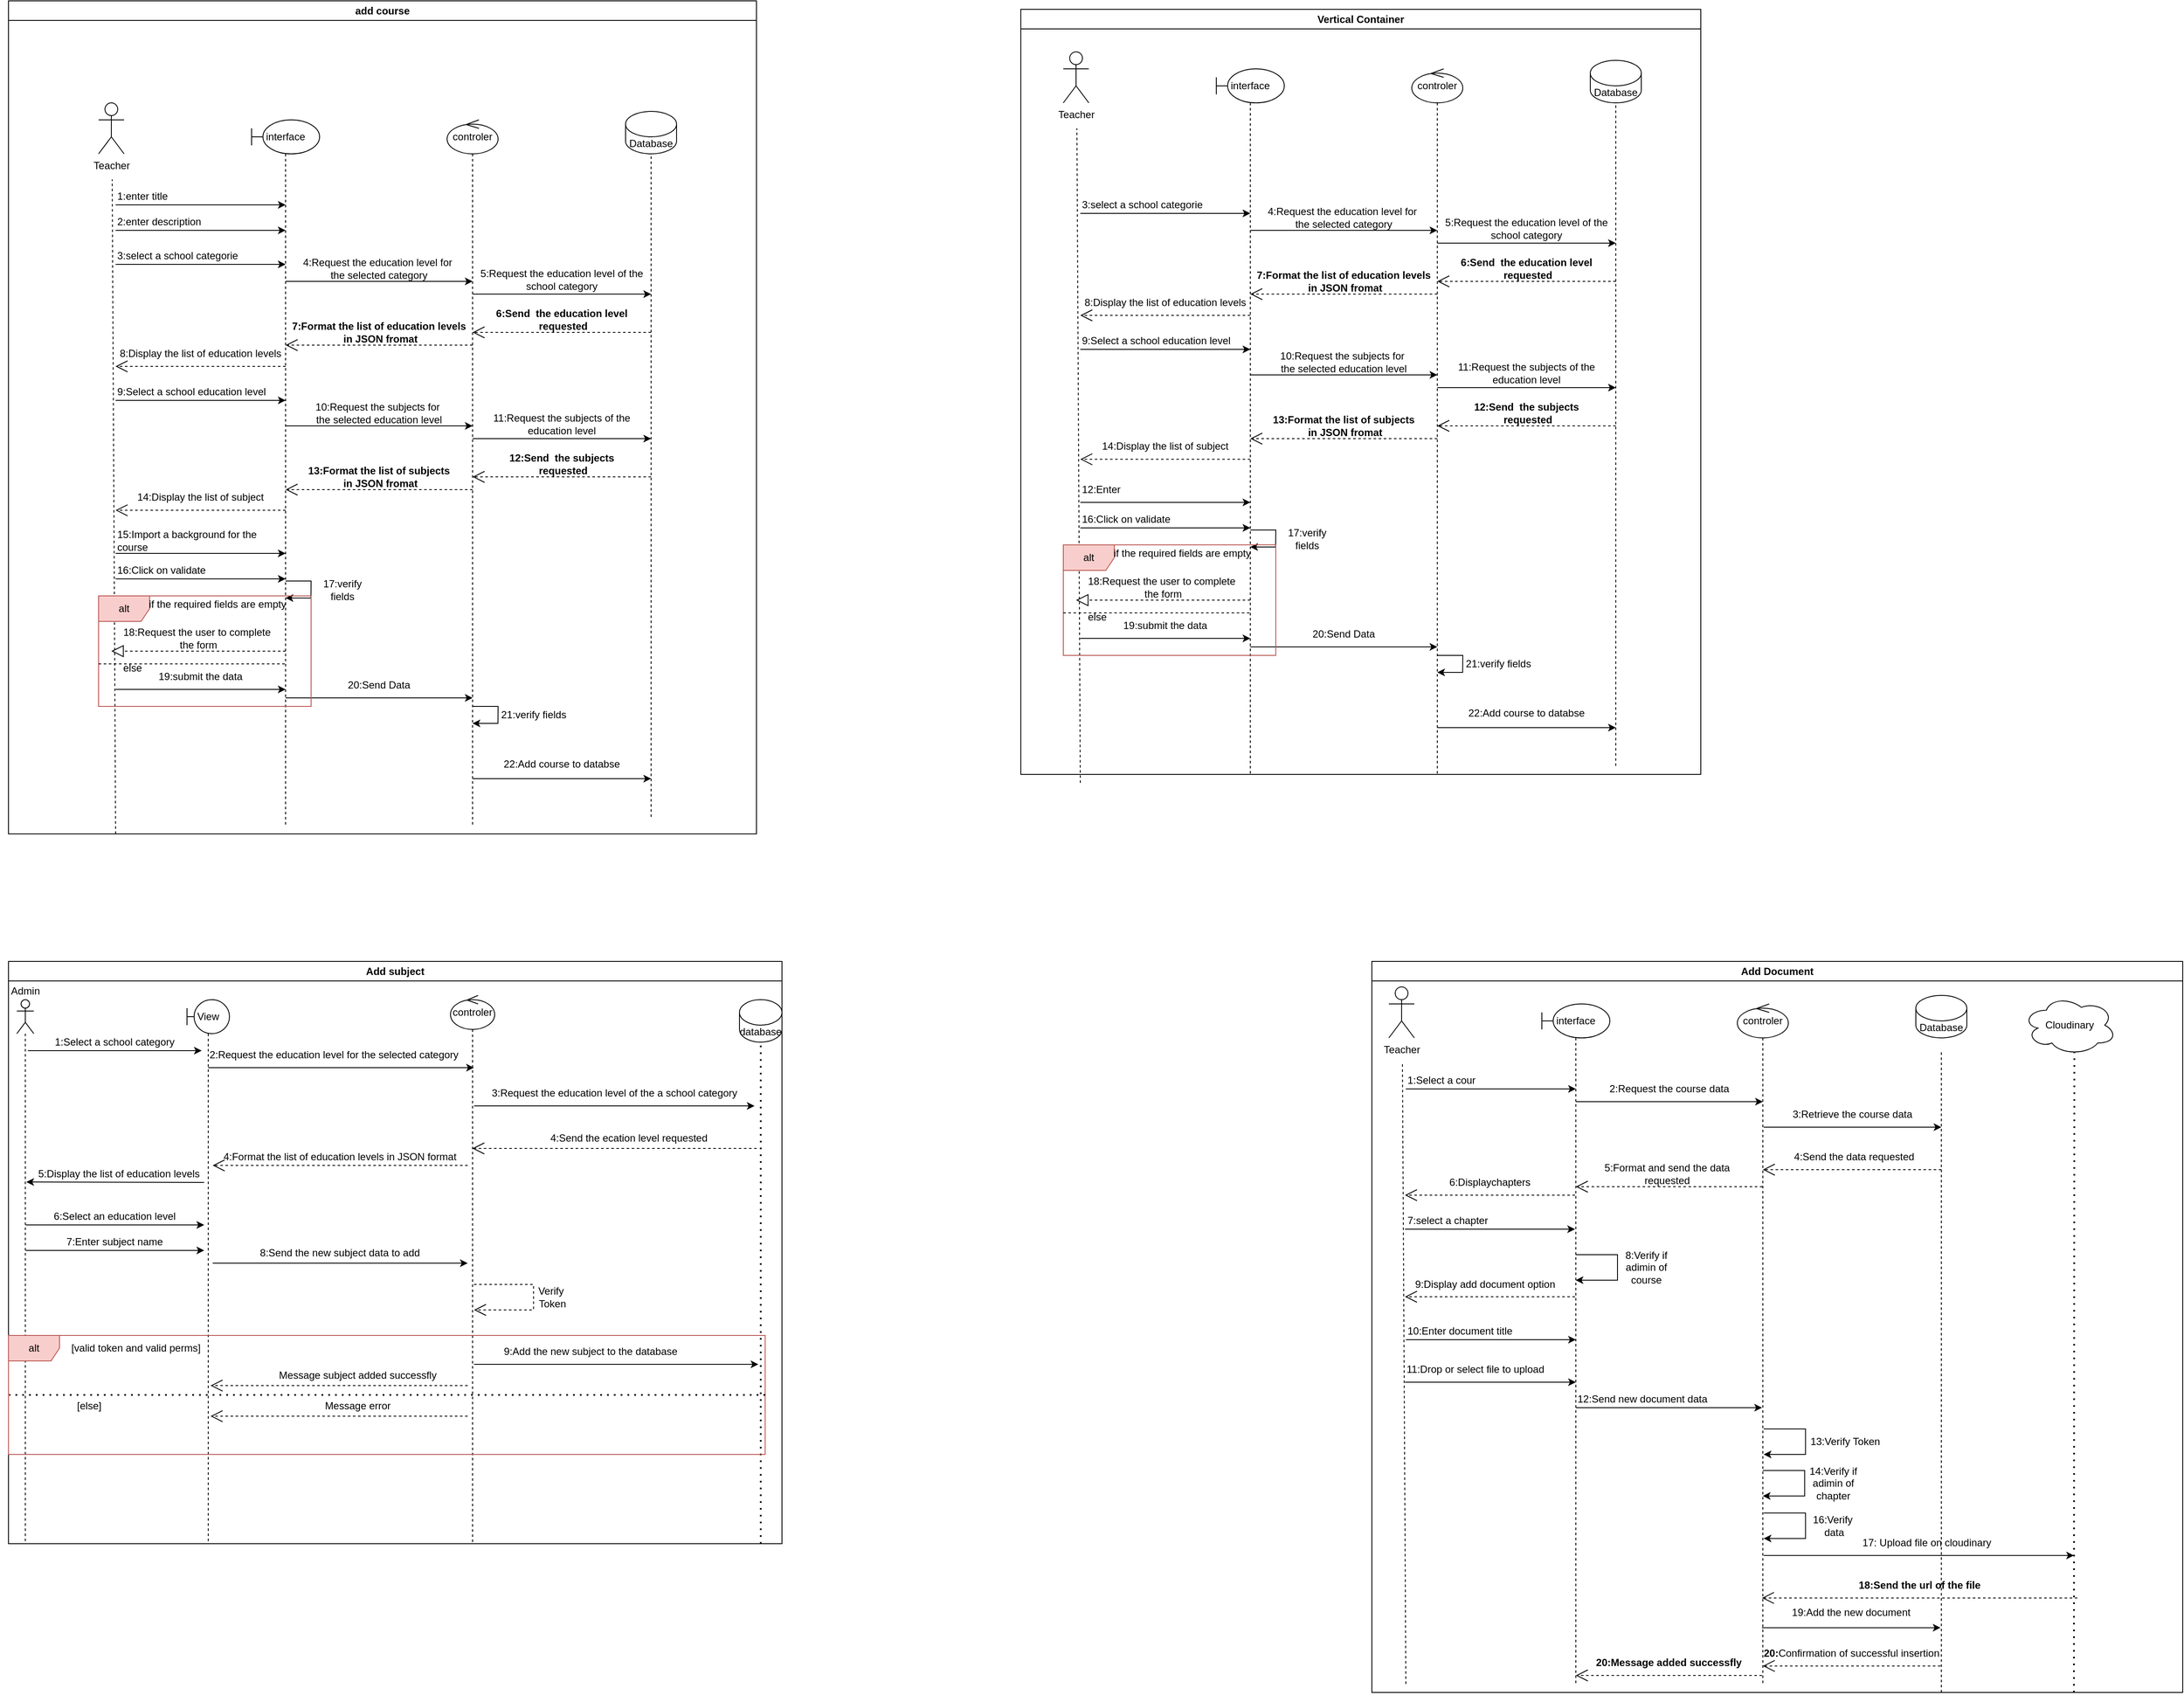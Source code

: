<mxfile version="24.7.8">
  <diagram name="Page-1" id="2M7vfnE1_t85mSoZJv6D">
    <mxGraphModel dx="1624" dy="2048" grid="1" gridSize="10" guides="1" tooltips="1" connect="1" arrows="1" fold="1" page="1" pageScale="1" pageWidth="827" pageHeight="1169" math="0" shadow="0">
      <root>
        <mxCell id="0" />
        <mxCell id="1" parent="0" />
        <mxCell id="HVPG8_S9lerH4-LkVRMY-62" value="add course" style="swimlane;whiteSpace=wrap;html=1;" parent="1" vertex="1">
          <mxGeometry x="50" y="-1130" width="880" height="980" as="geometry">
            <mxRectangle x="50" y="-1130" width="100" height="30" as="alternateBounds" />
          </mxGeometry>
        </mxCell>
        <mxCell id="HVPG8_S9lerH4-LkVRMY-1" value="Teacher&lt;div&gt;&lt;br&gt;&lt;/div&gt;" style="shape=umlActor;verticalLabelPosition=bottom;verticalAlign=top;html=1;" parent="HVPG8_S9lerH4-LkVRMY-62" vertex="1">
          <mxGeometry x="106" y="120" width="30" height="60" as="geometry" />
        </mxCell>
        <mxCell id="HVPG8_S9lerH4-LkVRMY-2" value="interface" style="shape=umlLifeline;perimeter=lifelinePerimeter;whiteSpace=wrap;html=1;container=1;dropTarget=0;collapsible=0;recursiveResize=0;outlineConnect=0;portConstraint=eastwest;newEdgeStyle={&quot;curved&quot;:0,&quot;rounded&quot;:0};participant=umlBoundary;" parent="HVPG8_S9lerH4-LkVRMY-62" vertex="1">
          <mxGeometry x="286" y="140" width="80" height="830" as="geometry" />
        </mxCell>
        <mxCell id="HVPG8_S9lerH4-LkVRMY-4" value="" style="endArrow=none;dashed=1;html=1;rounded=0;" parent="HVPG8_S9lerH4-LkVRMY-62" edge="1">
          <mxGeometry width="50" height="50" relative="1" as="geometry">
            <mxPoint x="126" y="980" as="sourcePoint" />
            <mxPoint x="122" y="210" as="targetPoint" />
          </mxGeometry>
        </mxCell>
        <mxCell id="HVPG8_S9lerH4-LkVRMY-5" value="controler" style="shape=umlLifeline;perimeter=lifelinePerimeter;whiteSpace=wrap;html=1;container=1;dropTarget=0;collapsible=0;recursiveResize=0;outlineConnect=0;portConstraint=eastwest;newEdgeStyle={&quot;curved&quot;:0,&quot;rounded&quot;:0};participant=umlControl;" parent="HVPG8_S9lerH4-LkVRMY-62" vertex="1">
          <mxGeometry x="516" y="140" width="60" height="830" as="geometry" />
        </mxCell>
        <mxCell id="HVPG8_S9lerH4-LkVRMY-6" value="Database" style="shape=cylinder3;whiteSpace=wrap;html=1;boundedLbl=1;backgroundOutline=1;size=15;" parent="HVPG8_S9lerH4-LkVRMY-62" vertex="1">
          <mxGeometry x="726" y="130" width="60" height="50" as="geometry" />
        </mxCell>
        <mxCell id="HVPG8_S9lerH4-LkVRMY-7" value="" style="endArrow=none;dashed=1;html=1;rounded=0;entryX=0.5;entryY=1;entryDx=0;entryDy=0;entryPerimeter=0;" parent="HVPG8_S9lerH4-LkVRMY-62" target="HVPG8_S9lerH4-LkVRMY-6" edge="1">
          <mxGeometry width="50" height="50" relative="1" as="geometry">
            <mxPoint x="756" y="960" as="sourcePoint" />
            <mxPoint x="716" y="300" as="targetPoint" />
          </mxGeometry>
        </mxCell>
        <mxCell id="HVPG8_S9lerH4-LkVRMY-8" value="" style="endArrow=classic;html=1;rounded=0;exitX=0;exitY=1;exitDx=0;exitDy=0;entryX=1;entryY=1;entryDx=0;entryDy=0;" parent="HVPG8_S9lerH4-LkVRMY-62" source="HVPG8_S9lerH4-LkVRMY-9" target="HVPG8_S9lerH4-LkVRMY-9" edge="1">
          <mxGeometry width="50" height="50" relative="1" as="geometry">
            <mxPoint x="146" y="250" as="sourcePoint" />
            <mxPoint x="236" y="250" as="targetPoint" />
          </mxGeometry>
        </mxCell>
        <mxCell id="HVPG8_S9lerH4-LkVRMY-9" value="1:enter title" style="text;html=1;align=left;verticalAlign=middle;whiteSpace=wrap;rounded=0;" parent="HVPG8_S9lerH4-LkVRMY-62" vertex="1">
          <mxGeometry x="126" y="220" width="200" height="20" as="geometry" />
        </mxCell>
        <mxCell id="HVPG8_S9lerH4-LkVRMY-10" value="" style="endArrow=classic;html=1;rounded=0;exitX=0;exitY=1;exitDx=0;exitDy=0;entryX=1;entryY=1;entryDx=0;entryDy=0;" parent="HVPG8_S9lerH4-LkVRMY-62" source="HVPG8_S9lerH4-LkVRMY-11" target="HVPG8_S9lerH4-LkVRMY-11" edge="1">
          <mxGeometry width="50" height="50" relative="1" as="geometry">
            <mxPoint x="146" y="280" as="sourcePoint" />
            <mxPoint x="236" y="280" as="targetPoint" />
          </mxGeometry>
        </mxCell>
        <mxCell id="HVPG8_S9lerH4-LkVRMY-11" value="2:enter description" style="text;html=1;align=left;verticalAlign=middle;whiteSpace=wrap;rounded=0;" parent="HVPG8_S9lerH4-LkVRMY-62" vertex="1">
          <mxGeometry x="126" y="250" width="200" height="20" as="geometry" />
        </mxCell>
        <mxCell id="HVPG8_S9lerH4-LkVRMY-12" value="" style="endArrow=classic;html=1;rounded=0;entryX=1;entryY=1;entryDx=0;entryDy=0;exitX=0;exitY=1;exitDx=0;exitDy=0;" parent="HVPG8_S9lerH4-LkVRMY-62" source="HVPG8_S9lerH4-LkVRMY-13" target="HVPG8_S9lerH4-LkVRMY-13" edge="1">
          <mxGeometry width="50" height="50" relative="1" as="geometry">
            <mxPoint x="156" y="320" as="sourcePoint" />
            <mxPoint x="226" y="310" as="targetPoint" />
          </mxGeometry>
        </mxCell>
        <mxCell id="HVPG8_S9lerH4-LkVRMY-13" value="3:select a school categorie" style="text;html=1;align=left;verticalAlign=middle;whiteSpace=wrap;rounded=0;" parent="HVPG8_S9lerH4-LkVRMY-62" vertex="1">
          <mxGeometry x="126" y="290" width="200" height="20" as="geometry" />
        </mxCell>
        <mxCell id="HVPG8_S9lerH4-LkVRMY-14" value="" style="endArrow=classic;html=1;rounded=0;entryX=1;entryY=1;entryDx=0;entryDy=0;exitX=0;exitY=1;exitDx=0;exitDy=0;" parent="HVPG8_S9lerH4-LkVRMY-62" source="HVPG8_S9lerH4-LkVRMY-15" target="HVPG8_S9lerH4-LkVRMY-15" edge="1">
          <mxGeometry width="50" height="50" relative="1" as="geometry">
            <mxPoint x="386" y="370" as="sourcePoint" />
            <mxPoint x="466" y="370" as="targetPoint" />
          </mxGeometry>
        </mxCell>
        <mxCell id="HVPG8_S9lerH4-LkVRMY-15" value="4:Request the education level for&amp;nbsp;&lt;div&gt;the selected category&lt;/div&gt;" style="text;html=1;align=center;verticalAlign=middle;whiteSpace=wrap;rounded=0;" parent="HVPG8_S9lerH4-LkVRMY-62" vertex="1">
          <mxGeometry x="326" y="300" width="220" height="30" as="geometry" />
        </mxCell>
        <mxCell id="HVPG8_S9lerH4-LkVRMY-16" value="5:Request the education level of the school category" style="text;html=1;align=center;verticalAlign=middle;whiteSpace=wrap;rounded=0;" parent="HVPG8_S9lerH4-LkVRMY-62" vertex="1">
          <mxGeometry x="546" y="310" width="210" height="35" as="geometry" />
        </mxCell>
        <mxCell id="HVPG8_S9lerH4-LkVRMY-17" value="" style="endArrow=classic;html=1;rounded=0;exitX=0;exitY=1;exitDx=0;exitDy=0;entryX=1;entryY=1;entryDx=0;entryDy=0;" parent="HVPG8_S9lerH4-LkVRMY-62" source="HVPG8_S9lerH4-LkVRMY-16" target="HVPG8_S9lerH4-LkVRMY-16" edge="1">
          <mxGeometry width="50" height="50" relative="1" as="geometry">
            <mxPoint x="606" y="310" as="sourcePoint" />
            <mxPoint x="656" y="260" as="targetPoint" />
          </mxGeometry>
        </mxCell>
        <mxCell id="HVPG8_S9lerH4-LkVRMY-18" value="" style="endArrow=open;endSize=12;dashed=1;html=1;rounded=0;entryX=0;entryY=1;entryDx=0;entryDy=0;exitX=1;exitY=1;exitDx=0;exitDy=0;" parent="HVPG8_S9lerH4-LkVRMY-62" source="HVPG8_S9lerH4-LkVRMY-20" target="HVPG8_S9lerH4-LkVRMY-20" edge="1">
          <mxGeometry width="160" relative="1" as="geometry">
            <mxPoint x="726" y="390" as="sourcePoint" />
            <mxPoint x="606" y="330" as="targetPoint" />
          </mxGeometry>
        </mxCell>
        <mxCell id="HVPG8_S9lerH4-LkVRMY-20" value="&lt;span style=&quot;font-weight: 700; text-wrap: nowrap;&quot;&gt;6:Send&amp;nbsp; the education level&lt;/span&gt;&lt;div&gt;&lt;span style=&quot;font-weight: 700; text-wrap: nowrap;&quot;&gt;&amp;nbsp;requested&lt;/span&gt;&lt;/div&gt;" style="text;html=1;align=center;verticalAlign=middle;whiteSpace=wrap;rounded=0;" parent="HVPG8_S9lerH4-LkVRMY-62" vertex="1">
          <mxGeometry x="546" y="360" width="210" height="30" as="geometry" />
        </mxCell>
        <mxCell id="HVPG8_S9lerH4-LkVRMY-21" value="" style="endArrow=open;endSize=12;dashed=1;html=1;rounded=0;entryX=0;entryY=1;entryDx=0;entryDy=0;exitX=1;exitY=1;exitDx=0;exitDy=0;" parent="HVPG8_S9lerH4-LkVRMY-62" source="HVPG8_S9lerH4-LkVRMY-22" target="HVPG8_S9lerH4-LkVRMY-22" edge="1">
          <mxGeometry width="160" relative="1" as="geometry">
            <mxPoint x="516" y="405" as="sourcePoint" />
            <mxPoint x="396" y="345" as="targetPoint" />
          </mxGeometry>
        </mxCell>
        <mxCell id="HVPG8_S9lerH4-LkVRMY-22" value="&lt;span style=&quot;font-weight: 700; text-wrap: nowrap;&quot;&gt;7:Format the list of education levels&lt;/span&gt;&lt;div&gt;&lt;span style=&quot;font-weight: 700; text-wrap: nowrap;&quot;&gt;&amp;nbsp;in JSON fromat&lt;/span&gt;&lt;/div&gt;" style="text;html=1;align=center;verticalAlign=middle;whiteSpace=wrap;rounded=0;" parent="HVPG8_S9lerH4-LkVRMY-62" vertex="1">
          <mxGeometry x="326" y="375" width="220" height="30" as="geometry" />
        </mxCell>
        <mxCell id="HVPG8_S9lerH4-LkVRMY-24" value="8:Display the list of education levels" style="text;html=1;align=center;verticalAlign=middle;whiteSpace=wrap;rounded=0;" parent="HVPG8_S9lerH4-LkVRMY-62" vertex="1">
          <mxGeometry x="126" y="400" width="200" height="30" as="geometry" />
        </mxCell>
        <mxCell id="HVPG8_S9lerH4-LkVRMY-26" value="" style="endArrow=classic;html=1;rounded=0;entryX=1;entryY=1;entryDx=0;entryDy=0;exitX=0;exitY=1;exitDx=0;exitDy=0;" parent="HVPG8_S9lerH4-LkVRMY-62" source="HVPG8_S9lerH4-LkVRMY-27" target="HVPG8_S9lerH4-LkVRMY-27" edge="1">
          <mxGeometry width="50" height="50" relative="1" as="geometry">
            <mxPoint x="156" y="480" as="sourcePoint" />
            <mxPoint x="226" y="470" as="targetPoint" />
          </mxGeometry>
        </mxCell>
        <mxCell id="HVPG8_S9lerH4-LkVRMY-27" value="9:Select a school education level" style="text;html=1;align=left;verticalAlign=middle;whiteSpace=wrap;rounded=0;" parent="HVPG8_S9lerH4-LkVRMY-62" vertex="1">
          <mxGeometry x="126" y="450" width="200" height="20" as="geometry" />
        </mxCell>
        <mxCell id="HVPG8_S9lerH4-LkVRMY-28" value="" style="endArrow=open;endSize=12;dashed=1;html=1;rounded=0;entryX=0;entryY=1;entryDx=0;entryDy=0;exitX=1;exitY=1;exitDx=0;exitDy=0;" parent="HVPG8_S9lerH4-LkVRMY-62" source="HVPG8_S9lerH4-LkVRMY-24" target="HVPG8_S9lerH4-LkVRMY-24" edge="1">
          <mxGeometry width="160" relative="1" as="geometry">
            <mxPoint x="306" y="430" as="sourcePoint" />
            <mxPoint x="186" y="430" as="targetPoint" />
          </mxGeometry>
        </mxCell>
        <mxCell id="HVPG8_S9lerH4-LkVRMY-29" value="" style="endArrow=classic;html=1;rounded=0;entryX=1;entryY=1;entryDx=0;entryDy=0;exitX=0;exitY=1;exitDx=0;exitDy=0;" parent="HVPG8_S9lerH4-LkVRMY-62" source="HVPG8_S9lerH4-LkVRMY-30" target="HVPG8_S9lerH4-LkVRMY-30" edge="1">
          <mxGeometry width="50" height="50" relative="1" as="geometry">
            <mxPoint x="386" y="540" as="sourcePoint" />
            <mxPoint x="466" y="540" as="targetPoint" />
          </mxGeometry>
        </mxCell>
        <mxCell id="HVPG8_S9lerH4-LkVRMY-30" value="10:Request the subjects for&amp;nbsp;&lt;div&gt;the selected education level&lt;/div&gt;" style="text;html=1;align=center;verticalAlign=middle;whiteSpace=wrap;rounded=0;" parent="HVPG8_S9lerH4-LkVRMY-62" vertex="1">
          <mxGeometry x="326" y="470" width="220" height="30" as="geometry" />
        </mxCell>
        <mxCell id="HVPG8_S9lerH4-LkVRMY-31" value="11:Request the subjects of the education level" style="text;html=1;align=center;verticalAlign=middle;whiteSpace=wrap;rounded=0;" parent="HVPG8_S9lerH4-LkVRMY-62" vertex="1">
          <mxGeometry x="546" y="480" width="210" height="35" as="geometry" />
        </mxCell>
        <mxCell id="HVPG8_S9lerH4-LkVRMY-32" value="" style="endArrow=classic;html=1;rounded=0;exitX=0;exitY=1;exitDx=0;exitDy=0;entryX=1;entryY=1;entryDx=0;entryDy=0;" parent="HVPG8_S9lerH4-LkVRMY-62" source="HVPG8_S9lerH4-LkVRMY-31" target="HVPG8_S9lerH4-LkVRMY-31" edge="1">
          <mxGeometry width="50" height="50" relative="1" as="geometry">
            <mxPoint x="606" y="480" as="sourcePoint" />
            <mxPoint x="656" y="430" as="targetPoint" />
          </mxGeometry>
        </mxCell>
        <mxCell id="HVPG8_S9lerH4-LkVRMY-33" value="" style="endArrow=open;endSize=12;dashed=1;html=1;rounded=0;entryX=0;entryY=1;entryDx=0;entryDy=0;exitX=1;exitY=1;exitDx=0;exitDy=0;" parent="HVPG8_S9lerH4-LkVRMY-62" source="HVPG8_S9lerH4-LkVRMY-34" target="HVPG8_S9lerH4-LkVRMY-34" edge="1">
          <mxGeometry width="160" relative="1" as="geometry">
            <mxPoint x="726" y="560" as="sourcePoint" />
            <mxPoint x="606" y="500" as="targetPoint" />
          </mxGeometry>
        </mxCell>
        <mxCell id="HVPG8_S9lerH4-LkVRMY-34" value="&lt;span style=&quot;font-weight: 700; text-wrap: nowrap;&quot;&gt;12:Send&amp;nbsp; the subjects&lt;/span&gt;&lt;div&gt;&lt;span style=&quot;font-weight: 700; text-wrap: nowrap;&quot;&gt;&amp;nbsp;requested&lt;/span&gt;&lt;/div&gt;" style="text;html=1;align=center;verticalAlign=middle;whiteSpace=wrap;rounded=0;" parent="HVPG8_S9lerH4-LkVRMY-62" vertex="1">
          <mxGeometry x="546" y="530" width="210" height="30" as="geometry" />
        </mxCell>
        <mxCell id="HVPG8_S9lerH4-LkVRMY-35" value="" style="endArrow=open;endSize=12;dashed=1;html=1;rounded=0;entryX=0;entryY=1;entryDx=0;entryDy=0;exitX=1;exitY=1;exitDx=0;exitDy=0;" parent="HVPG8_S9lerH4-LkVRMY-62" source="HVPG8_S9lerH4-LkVRMY-36" target="HVPG8_S9lerH4-LkVRMY-36" edge="1">
          <mxGeometry width="160" relative="1" as="geometry">
            <mxPoint x="516" y="575" as="sourcePoint" />
            <mxPoint x="396" y="515" as="targetPoint" />
          </mxGeometry>
        </mxCell>
        <mxCell id="HVPG8_S9lerH4-LkVRMY-36" value="&lt;span style=&quot;font-weight: 700; text-wrap: nowrap;&quot;&gt;13:Format the list of subjects&lt;/span&gt;&lt;div&gt;&lt;span style=&quot;font-weight: 700; text-wrap: nowrap;&quot;&gt;&amp;nbsp;in JSON fromat&lt;/span&gt;&lt;/div&gt;" style="text;html=1;align=center;verticalAlign=middle;whiteSpace=wrap;rounded=0;" parent="HVPG8_S9lerH4-LkVRMY-62" vertex="1">
          <mxGeometry x="326" y="545" width="220" height="30" as="geometry" />
        </mxCell>
        <mxCell id="HVPG8_S9lerH4-LkVRMY-37" value="14:Display the list of subject" style="text;html=1;align=center;verticalAlign=middle;whiteSpace=wrap;rounded=0;" parent="HVPG8_S9lerH4-LkVRMY-62" vertex="1">
          <mxGeometry x="126" y="569.31" width="200" height="30" as="geometry" />
        </mxCell>
        <mxCell id="HVPG8_S9lerH4-LkVRMY-38" value="" style="endArrow=open;endSize=12;dashed=1;html=1;rounded=0;entryX=0;entryY=1;entryDx=0;entryDy=0;exitX=1;exitY=1;exitDx=0;exitDy=0;" parent="HVPG8_S9lerH4-LkVRMY-62" source="HVPG8_S9lerH4-LkVRMY-37" target="HVPG8_S9lerH4-LkVRMY-37" edge="1">
          <mxGeometry width="160" relative="1" as="geometry">
            <mxPoint x="306" y="599.31" as="sourcePoint" />
            <mxPoint x="186" y="599.31" as="targetPoint" />
          </mxGeometry>
        </mxCell>
        <mxCell id="HVPG8_S9lerH4-LkVRMY-39" value="" style="endArrow=classic;html=1;rounded=0;exitX=0;exitY=1;exitDx=0;exitDy=0;entryX=1;entryY=1;entryDx=0;entryDy=0;" parent="HVPG8_S9lerH4-LkVRMY-62" source="HVPG8_S9lerH4-LkVRMY-40" target="HVPG8_S9lerH4-LkVRMY-40" edge="1">
          <mxGeometry width="50" height="50" relative="1" as="geometry">
            <mxPoint x="146" y="690" as="sourcePoint" />
            <mxPoint x="236" y="690" as="targetPoint" />
          </mxGeometry>
        </mxCell>
        <mxCell id="HVPG8_S9lerH4-LkVRMY-40" value="16:Click on validate" style="text;html=1;align=left;verticalAlign=middle;whiteSpace=wrap;rounded=0;" parent="HVPG8_S9lerH4-LkVRMY-62" vertex="1">
          <mxGeometry x="126" y="660" width="200" height="20" as="geometry" />
        </mxCell>
        <mxCell id="HVPG8_S9lerH4-LkVRMY-41" value="" style="endArrow=classic;html=1;rounded=0;entryX=1;entryY=1;entryDx=0;entryDy=0;exitX=0;exitY=1;exitDx=0;exitDy=0;" parent="HVPG8_S9lerH4-LkVRMY-62" source="HVPG8_S9lerH4-LkVRMY-42" target="HVPG8_S9lerH4-LkVRMY-42" edge="1">
          <mxGeometry width="50" height="50" relative="1" as="geometry">
            <mxPoint x="386" y="770" as="sourcePoint" />
            <mxPoint x="466" y="770" as="targetPoint" />
          </mxGeometry>
        </mxCell>
        <mxCell id="HVPG8_S9lerH4-LkVRMY-42" value="20:Send Data" style="text;html=1;align=center;verticalAlign=middle;whiteSpace=wrap;rounded=0;" parent="HVPG8_S9lerH4-LkVRMY-62" vertex="1">
          <mxGeometry x="326" y="790" width="220" height="30" as="geometry" />
        </mxCell>
        <mxCell id="HVPG8_S9lerH4-LkVRMY-43" value="" style="endArrow=classic;html=1;rounded=0;" parent="HVPG8_S9lerH4-LkVRMY-62" edge="1">
          <mxGeometry width="50" height="50" relative="1" as="geometry">
            <mxPoint x="325.997" y="682.5" as="sourcePoint" />
            <mxPoint x="325.997" y="702.5" as="targetPoint" />
            <Array as="points">
              <mxPoint x="356" y="682.5" />
              <mxPoint x="355.83" y="702.5" />
            </Array>
          </mxGeometry>
        </mxCell>
        <mxCell id="HVPG8_S9lerH4-LkVRMY-44" value="17:verify fields" style="text;html=1;align=center;verticalAlign=middle;whiteSpace=wrap;rounded=0;" parent="HVPG8_S9lerH4-LkVRMY-62" vertex="1">
          <mxGeometry x="356" y="682.5" width="74" height="20" as="geometry" />
        </mxCell>
        <mxCell id="HVPG8_S9lerH4-LkVRMY-45" value="alt" style="shape=umlFrame;whiteSpace=wrap;html=1;pointerEvents=0;fillColor=#f8cecc;strokeColor=#b85450;" parent="HVPG8_S9lerH4-LkVRMY-62" vertex="1">
          <mxGeometry x="106" y="700" width="250" height="130" as="geometry" />
        </mxCell>
        <mxCell id="HVPG8_S9lerH4-LkVRMY-47" value="if the required fields are empty" style="text;html=1;align=center;verticalAlign=middle;whiteSpace=wrap;rounded=0;" parent="HVPG8_S9lerH4-LkVRMY-62" vertex="1">
          <mxGeometry x="156" y="702.5" width="180" height="15" as="geometry" />
        </mxCell>
        <mxCell id="HVPG8_S9lerH4-LkVRMY-48" value="18:Request the user to complete&amp;nbsp;&lt;div&gt;the form&lt;/div&gt;" style="text;html=1;align=center;verticalAlign=middle;whiteSpace=wrap;rounded=0;" parent="HVPG8_S9lerH4-LkVRMY-62" vertex="1">
          <mxGeometry x="121" y="735" width="205" height="30" as="geometry" />
        </mxCell>
        <mxCell id="HVPG8_S9lerH4-LkVRMY-50" value="" style="endArrow=block;dashed=1;endFill=0;endSize=12;html=1;rounded=0;exitX=1;exitY=1;exitDx=0;exitDy=0;entryX=0;entryY=1;entryDx=0;entryDy=0;" parent="HVPG8_S9lerH4-LkVRMY-62" source="HVPG8_S9lerH4-LkVRMY-48" target="HVPG8_S9lerH4-LkVRMY-48" edge="1">
          <mxGeometry width="160" relative="1" as="geometry">
            <mxPoint x="186" y="830" as="sourcePoint" />
            <mxPoint x="346" y="830" as="targetPoint" />
          </mxGeometry>
        </mxCell>
        <mxCell id="HVPG8_S9lerH4-LkVRMY-51" value="" style="endArrow=none;dashed=1;html=1;rounded=0;exitX=0;exitY=0.615;exitDx=0;exitDy=0;exitPerimeter=0;entryX=1;entryY=0;entryDx=0;entryDy=0;" parent="HVPG8_S9lerH4-LkVRMY-62" source="HVPG8_S9lerH4-LkVRMY-45" target="HVPG8_S9lerH4-LkVRMY-53" edge="1">
          <mxGeometry width="50" height="50" relative="1" as="geometry">
            <mxPoint x="186" y="830" as="sourcePoint" />
            <mxPoint x="236" y="780" as="targetPoint" />
          </mxGeometry>
        </mxCell>
        <mxCell id="HVPG8_S9lerH4-LkVRMY-52" value="" style="endArrow=classic;html=1;rounded=0;exitX=0;exitY=1;exitDx=0;exitDy=0;entryX=1;entryY=1;entryDx=0;entryDy=0;" parent="HVPG8_S9lerH4-LkVRMY-62" source="HVPG8_S9lerH4-LkVRMY-53" target="HVPG8_S9lerH4-LkVRMY-53" edge="1">
          <mxGeometry width="50" height="50" relative="1" as="geometry">
            <mxPoint x="166" y="920" as="sourcePoint" />
            <mxPoint x="216" y="870" as="targetPoint" />
          </mxGeometry>
        </mxCell>
        <mxCell id="HVPG8_S9lerH4-LkVRMY-53" value="19:submit the data" style="text;html=1;align=center;verticalAlign=middle;whiteSpace=wrap;rounded=0;" parent="HVPG8_S9lerH4-LkVRMY-62" vertex="1">
          <mxGeometry x="126" y="780" width="200" height="30" as="geometry" />
        </mxCell>
        <mxCell id="HVPG8_S9lerH4-LkVRMY-54" value="" style="endArrow=classic;html=1;rounded=0;exitX=0;exitY=1;exitDx=0;exitDy=0;entryX=1;entryY=1;entryDx=0;entryDy=0;" parent="HVPG8_S9lerH4-LkVRMY-62" source="HVPG8_S9lerH4-LkVRMY-55" target="HVPG8_S9lerH4-LkVRMY-55" edge="1">
          <mxGeometry width="50" height="50" relative="1" as="geometry">
            <mxPoint x="146" y="660" as="sourcePoint" />
            <mxPoint x="236" y="660" as="targetPoint" />
          </mxGeometry>
        </mxCell>
        <mxCell id="HVPG8_S9lerH4-LkVRMY-55" value="15:Import a background for the course" style="text;html=1;align=left;verticalAlign=middle;whiteSpace=wrap;rounded=0;" parent="HVPG8_S9lerH4-LkVRMY-62" vertex="1">
          <mxGeometry x="126" y="620" width="200" height="30" as="geometry" />
        </mxCell>
        <mxCell id="HVPG8_S9lerH4-LkVRMY-56" value="else" style="text;html=1;align=center;verticalAlign=middle;whiteSpace=wrap;rounded=0;" parent="HVPG8_S9lerH4-LkVRMY-62" vertex="1">
          <mxGeometry x="126" y="780" width="40" height="10" as="geometry" />
        </mxCell>
        <mxCell id="HVPG8_S9lerH4-LkVRMY-57" value="" style="endArrow=classic;html=1;rounded=0;" parent="HVPG8_S9lerH4-LkVRMY-62" edge="1">
          <mxGeometry width="50" height="50" relative="1" as="geometry">
            <mxPoint x="545.997" y="830" as="sourcePoint" />
            <mxPoint x="545.997" y="850" as="targetPoint" />
            <Array as="points">
              <mxPoint x="576" y="830" />
              <mxPoint x="575.83" y="850" />
            </Array>
          </mxGeometry>
        </mxCell>
        <mxCell id="HVPG8_S9lerH4-LkVRMY-58" value="21:verify fields" style="text;html=1;align=center;verticalAlign=middle;whiteSpace=wrap;rounded=0;" parent="HVPG8_S9lerH4-LkVRMY-62" vertex="1">
          <mxGeometry x="576" y="830" width="84" height="20" as="geometry" />
        </mxCell>
        <mxCell id="HVPG8_S9lerH4-LkVRMY-60" value="22:Add course to databse" style="text;html=1;align=center;verticalAlign=middle;whiteSpace=wrap;rounded=0;" parent="HVPG8_S9lerH4-LkVRMY-62" vertex="1">
          <mxGeometry x="546" y="880" width="210" height="35" as="geometry" />
        </mxCell>
        <mxCell id="HVPG8_S9lerH4-LkVRMY-61" value="" style="endArrow=classic;html=1;rounded=0;exitX=0;exitY=1;exitDx=0;exitDy=0;entryX=1;entryY=1;entryDx=0;entryDy=0;" parent="HVPG8_S9lerH4-LkVRMY-62" source="HVPG8_S9lerH4-LkVRMY-60" target="HVPG8_S9lerH4-LkVRMY-60" edge="1">
          <mxGeometry width="50" height="50" relative="1" as="geometry">
            <mxPoint x="606" y="880" as="sourcePoint" />
            <mxPoint x="656" y="830" as="targetPoint" />
          </mxGeometry>
        </mxCell>
        <mxCell id="6OZ3j4bZvdJSrFBnZ4jZ-1" value="Vertical Container" style="swimlane;whiteSpace=wrap;html=1;" parent="1" vertex="1">
          <mxGeometry x="1241" y="-1120" width="800" height="900" as="geometry" />
        </mxCell>
        <mxCell id="6OZ3j4bZvdJSrFBnZ4jZ-2" value="Teacher&lt;div&gt;&lt;br&gt;&lt;/div&gt;" style="shape=umlActor;verticalLabelPosition=bottom;verticalAlign=top;html=1;" parent="6OZ3j4bZvdJSrFBnZ4jZ-1" vertex="1">
          <mxGeometry x="50" y="50" width="30" height="60" as="geometry" />
        </mxCell>
        <mxCell id="6OZ3j4bZvdJSrFBnZ4jZ-3" value="interface" style="shape=umlLifeline;perimeter=lifelinePerimeter;whiteSpace=wrap;html=1;container=1;dropTarget=0;collapsible=0;recursiveResize=0;outlineConnect=0;portConstraint=eastwest;newEdgeStyle={&quot;curved&quot;:0,&quot;rounded&quot;:0};participant=umlBoundary;" parent="6OZ3j4bZvdJSrFBnZ4jZ-1" vertex="1">
          <mxGeometry x="230" y="70" width="80" height="830" as="geometry" />
        </mxCell>
        <mxCell id="6OZ3j4bZvdJSrFBnZ4jZ-4" value="" style="endArrow=none;dashed=1;html=1;rounded=0;" parent="6OZ3j4bZvdJSrFBnZ4jZ-1" edge="1">
          <mxGeometry width="50" height="50" relative="1" as="geometry">
            <mxPoint x="70" y="910" as="sourcePoint" />
            <mxPoint x="66" y="140" as="targetPoint" />
          </mxGeometry>
        </mxCell>
        <mxCell id="6OZ3j4bZvdJSrFBnZ4jZ-5" value="controler" style="shape=umlLifeline;perimeter=lifelinePerimeter;whiteSpace=wrap;html=1;container=1;dropTarget=0;collapsible=0;recursiveResize=0;outlineConnect=0;portConstraint=eastwest;newEdgeStyle={&quot;curved&quot;:0,&quot;rounded&quot;:0};participant=umlControl;" parent="6OZ3j4bZvdJSrFBnZ4jZ-1" vertex="1">
          <mxGeometry x="460" y="70" width="60" height="830" as="geometry" />
        </mxCell>
        <mxCell id="6OZ3j4bZvdJSrFBnZ4jZ-6" value="Database" style="shape=cylinder3;whiteSpace=wrap;html=1;boundedLbl=1;backgroundOutline=1;size=15;" parent="6OZ3j4bZvdJSrFBnZ4jZ-1" vertex="1">
          <mxGeometry x="670" y="60" width="60" height="50" as="geometry" />
        </mxCell>
        <mxCell id="6OZ3j4bZvdJSrFBnZ4jZ-7" value="" style="endArrow=none;dashed=1;html=1;rounded=0;entryX=0.5;entryY=1;entryDx=0;entryDy=0;entryPerimeter=0;" parent="6OZ3j4bZvdJSrFBnZ4jZ-1" target="6OZ3j4bZvdJSrFBnZ4jZ-6" edge="1">
          <mxGeometry width="50" height="50" relative="1" as="geometry">
            <mxPoint x="700" y="890" as="sourcePoint" />
            <mxPoint x="660" y="230" as="targetPoint" />
          </mxGeometry>
        </mxCell>
        <mxCell id="6OZ3j4bZvdJSrFBnZ4jZ-12" value="" style="endArrow=classic;html=1;rounded=0;entryX=1;entryY=1;entryDx=0;entryDy=0;exitX=0;exitY=1;exitDx=0;exitDy=0;" parent="6OZ3j4bZvdJSrFBnZ4jZ-1" source="6OZ3j4bZvdJSrFBnZ4jZ-13" target="6OZ3j4bZvdJSrFBnZ4jZ-13" edge="1">
          <mxGeometry width="50" height="50" relative="1" as="geometry">
            <mxPoint x="100" y="250" as="sourcePoint" />
            <mxPoint x="170" y="240" as="targetPoint" />
          </mxGeometry>
        </mxCell>
        <mxCell id="6OZ3j4bZvdJSrFBnZ4jZ-13" value="3:select a school categorie" style="text;html=1;align=left;verticalAlign=middle;whiteSpace=wrap;rounded=0;" parent="6OZ3j4bZvdJSrFBnZ4jZ-1" vertex="1">
          <mxGeometry x="70" y="220" width="200" height="20" as="geometry" />
        </mxCell>
        <mxCell id="6OZ3j4bZvdJSrFBnZ4jZ-14" value="" style="endArrow=classic;html=1;rounded=0;entryX=1;entryY=1;entryDx=0;entryDy=0;exitX=0;exitY=1;exitDx=0;exitDy=0;" parent="6OZ3j4bZvdJSrFBnZ4jZ-1" source="6OZ3j4bZvdJSrFBnZ4jZ-15" target="6OZ3j4bZvdJSrFBnZ4jZ-15" edge="1">
          <mxGeometry width="50" height="50" relative="1" as="geometry">
            <mxPoint x="330" y="300" as="sourcePoint" />
            <mxPoint x="410" y="300" as="targetPoint" />
          </mxGeometry>
        </mxCell>
        <mxCell id="6OZ3j4bZvdJSrFBnZ4jZ-15" value="4:Request the education level for&amp;nbsp;&lt;div&gt;the selected category&lt;/div&gt;" style="text;html=1;align=center;verticalAlign=middle;whiteSpace=wrap;rounded=0;" parent="6OZ3j4bZvdJSrFBnZ4jZ-1" vertex="1">
          <mxGeometry x="270" y="230" width="220" height="30" as="geometry" />
        </mxCell>
        <mxCell id="6OZ3j4bZvdJSrFBnZ4jZ-16" value="5:Request the education level of the school category" style="text;html=1;align=center;verticalAlign=middle;whiteSpace=wrap;rounded=0;" parent="6OZ3j4bZvdJSrFBnZ4jZ-1" vertex="1">
          <mxGeometry x="490" y="240" width="210" height="35" as="geometry" />
        </mxCell>
        <mxCell id="6OZ3j4bZvdJSrFBnZ4jZ-17" value="" style="endArrow=classic;html=1;rounded=0;exitX=0;exitY=1;exitDx=0;exitDy=0;entryX=1;entryY=1;entryDx=0;entryDy=0;" parent="6OZ3j4bZvdJSrFBnZ4jZ-1" source="6OZ3j4bZvdJSrFBnZ4jZ-16" target="6OZ3j4bZvdJSrFBnZ4jZ-16" edge="1">
          <mxGeometry width="50" height="50" relative="1" as="geometry">
            <mxPoint x="550" y="240" as="sourcePoint" />
            <mxPoint x="600" y="190" as="targetPoint" />
          </mxGeometry>
        </mxCell>
        <mxCell id="6OZ3j4bZvdJSrFBnZ4jZ-18" value="" style="endArrow=open;endSize=12;dashed=1;html=1;rounded=0;entryX=0;entryY=1;entryDx=0;entryDy=0;exitX=1;exitY=1;exitDx=0;exitDy=0;" parent="6OZ3j4bZvdJSrFBnZ4jZ-1" source="6OZ3j4bZvdJSrFBnZ4jZ-19" target="6OZ3j4bZvdJSrFBnZ4jZ-19" edge="1">
          <mxGeometry width="160" relative="1" as="geometry">
            <mxPoint x="670" y="320" as="sourcePoint" />
            <mxPoint x="550" y="260" as="targetPoint" />
          </mxGeometry>
        </mxCell>
        <mxCell id="6OZ3j4bZvdJSrFBnZ4jZ-19" value="&lt;span style=&quot;font-weight: 700; text-wrap: nowrap;&quot;&gt;6:Send&amp;nbsp; the education level&lt;/span&gt;&lt;div&gt;&lt;span style=&quot;font-weight: 700; text-wrap: nowrap;&quot;&gt;&amp;nbsp;requested&lt;/span&gt;&lt;/div&gt;" style="text;html=1;align=center;verticalAlign=middle;whiteSpace=wrap;rounded=0;" parent="6OZ3j4bZvdJSrFBnZ4jZ-1" vertex="1">
          <mxGeometry x="490" y="290" width="210" height="30" as="geometry" />
        </mxCell>
        <mxCell id="6OZ3j4bZvdJSrFBnZ4jZ-20" value="" style="endArrow=open;endSize=12;dashed=1;html=1;rounded=0;entryX=0;entryY=1;entryDx=0;entryDy=0;exitX=1;exitY=1;exitDx=0;exitDy=0;" parent="6OZ3j4bZvdJSrFBnZ4jZ-1" source="6OZ3j4bZvdJSrFBnZ4jZ-21" target="6OZ3j4bZvdJSrFBnZ4jZ-21" edge="1">
          <mxGeometry width="160" relative="1" as="geometry">
            <mxPoint x="460" y="335" as="sourcePoint" />
            <mxPoint x="340" y="275" as="targetPoint" />
          </mxGeometry>
        </mxCell>
        <mxCell id="6OZ3j4bZvdJSrFBnZ4jZ-21" value="&lt;span style=&quot;font-weight: 700; text-wrap: nowrap;&quot;&gt;7:Format the list of education levels&lt;/span&gt;&lt;div&gt;&lt;span style=&quot;font-weight: 700; text-wrap: nowrap;&quot;&gt;&amp;nbsp;in JSON fromat&lt;/span&gt;&lt;/div&gt;" style="text;html=1;align=center;verticalAlign=middle;whiteSpace=wrap;rounded=0;" parent="6OZ3j4bZvdJSrFBnZ4jZ-1" vertex="1">
          <mxGeometry x="270" y="305" width="220" height="30" as="geometry" />
        </mxCell>
        <mxCell id="6OZ3j4bZvdJSrFBnZ4jZ-22" value="8:Display the list of education levels" style="text;html=1;align=center;verticalAlign=middle;whiteSpace=wrap;rounded=0;" parent="6OZ3j4bZvdJSrFBnZ4jZ-1" vertex="1">
          <mxGeometry x="70" y="330" width="200" height="30" as="geometry" />
        </mxCell>
        <mxCell id="6OZ3j4bZvdJSrFBnZ4jZ-23" value="" style="endArrow=classic;html=1;rounded=0;entryX=1;entryY=1;entryDx=0;entryDy=0;exitX=0;exitY=1;exitDx=0;exitDy=0;" parent="6OZ3j4bZvdJSrFBnZ4jZ-1" source="6OZ3j4bZvdJSrFBnZ4jZ-24" target="6OZ3j4bZvdJSrFBnZ4jZ-24" edge="1">
          <mxGeometry width="50" height="50" relative="1" as="geometry">
            <mxPoint x="100" y="410" as="sourcePoint" />
            <mxPoint x="170" y="400" as="targetPoint" />
          </mxGeometry>
        </mxCell>
        <mxCell id="6OZ3j4bZvdJSrFBnZ4jZ-24" value="9:Select a school education level" style="text;html=1;align=left;verticalAlign=middle;whiteSpace=wrap;rounded=0;" parent="6OZ3j4bZvdJSrFBnZ4jZ-1" vertex="1">
          <mxGeometry x="70" y="380" width="200" height="20" as="geometry" />
        </mxCell>
        <mxCell id="6OZ3j4bZvdJSrFBnZ4jZ-25" value="" style="endArrow=open;endSize=12;dashed=1;html=1;rounded=0;entryX=0;entryY=1;entryDx=0;entryDy=0;exitX=1;exitY=1;exitDx=0;exitDy=0;" parent="6OZ3j4bZvdJSrFBnZ4jZ-1" source="6OZ3j4bZvdJSrFBnZ4jZ-22" target="6OZ3j4bZvdJSrFBnZ4jZ-22" edge="1">
          <mxGeometry width="160" relative="1" as="geometry">
            <mxPoint x="250" y="360" as="sourcePoint" />
            <mxPoint x="130" y="360" as="targetPoint" />
          </mxGeometry>
        </mxCell>
        <mxCell id="6OZ3j4bZvdJSrFBnZ4jZ-26" value="" style="endArrow=classic;html=1;rounded=0;entryX=1;entryY=1;entryDx=0;entryDy=0;exitX=0;exitY=1;exitDx=0;exitDy=0;" parent="6OZ3j4bZvdJSrFBnZ4jZ-1" source="6OZ3j4bZvdJSrFBnZ4jZ-27" target="6OZ3j4bZvdJSrFBnZ4jZ-27" edge="1">
          <mxGeometry width="50" height="50" relative="1" as="geometry">
            <mxPoint x="330" y="470" as="sourcePoint" />
            <mxPoint x="410" y="470" as="targetPoint" />
          </mxGeometry>
        </mxCell>
        <mxCell id="6OZ3j4bZvdJSrFBnZ4jZ-27" value="10:Request the subjects for&amp;nbsp;&lt;div&gt;the selected education level&lt;/div&gt;" style="text;html=1;align=center;verticalAlign=middle;whiteSpace=wrap;rounded=0;" parent="6OZ3j4bZvdJSrFBnZ4jZ-1" vertex="1">
          <mxGeometry x="270" y="400" width="220" height="30" as="geometry" />
        </mxCell>
        <mxCell id="6OZ3j4bZvdJSrFBnZ4jZ-28" value="11:Request the subjects of the education level" style="text;html=1;align=center;verticalAlign=middle;whiteSpace=wrap;rounded=0;" parent="6OZ3j4bZvdJSrFBnZ4jZ-1" vertex="1">
          <mxGeometry x="490" y="410" width="210" height="35" as="geometry" />
        </mxCell>
        <mxCell id="6OZ3j4bZvdJSrFBnZ4jZ-29" value="" style="endArrow=classic;html=1;rounded=0;exitX=0;exitY=1;exitDx=0;exitDy=0;entryX=1;entryY=1;entryDx=0;entryDy=0;" parent="6OZ3j4bZvdJSrFBnZ4jZ-1" source="6OZ3j4bZvdJSrFBnZ4jZ-28" target="6OZ3j4bZvdJSrFBnZ4jZ-28" edge="1">
          <mxGeometry width="50" height="50" relative="1" as="geometry">
            <mxPoint x="550" y="410" as="sourcePoint" />
            <mxPoint x="600" y="360" as="targetPoint" />
          </mxGeometry>
        </mxCell>
        <mxCell id="6OZ3j4bZvdJSrFBnZ4jZ-30" value="" style="endArrow=open;endSize=12;dashed=1;html=1;rounded=0;entryX=0;entryY=1;entryDx=0;entryDy=0;exitX=1;exitY=1;exitDx=0;exitDy=0;" parent="6OZ3j4bZvdJSrFBnZ4jZ-1" source="6OZ3j4bZvdJSrFBnZ4jZ-31" target="6OZ3j4bZvdJSrFBnZ4jZ-31" edge="1">
          <mxGeometry width="160" relative="1" as="geometry">
            <mxPoint x="670" y="490" as="sourcePoint" />
            <mxPoint x="550" y="430" as="targetPoint" />
          </mxGeometry>
        </mxCell>
        <mxCell id="6OZ3j4bZvdJSrFBnZ4jZ-31" value="&lt;span style=&quot;font-weight: 700; text-wrap: nowrap;&quot;&gt;12:Send&amp;nbsp; the subjects&lt;/span&gt;&lt;div&gt;&lt;span style=&quot;font-weight: 700; text-wrap: nowrap;&quot;&gt;&amp;nbsp;requested&lt;/span&gt;&lt;/div&gt;" style="text;html=1;align=center;verticalAlign=middle;whiteSpace=wrap;rounded=0;" parent="6OZ3j4bZvdJSrFBnZ4jZ-1" vertex="1">
          <mxGeometry x="490" y="460" width="210" height="30" as="geometry" />
        </mxCell>
        <mxCell id="6OZ3j4bZvdJSrFBnZ4jZ-32" value="" style="endArrow=open;endSize=12;dashed=1;html=1;rounded=0;entryX=0;entryY=1;entryDx=0;entryDy=0;exitX=1;exitY=1;exitDx=0;exitDy=0;" parent="6OZ3j4bZvdJSrFBnZ4jZ-1" source="6OZ3j4bZvdJSrFBnZ4jZ-33" target="6OZ3j4bZvdJSrFBnZ4jZ-33" edge="1">
          <mxGeometry width="160" relative="1" as="geometry">
            <mxPoint x="460" y="505" as="sourcePoint" />
            <mxPoint x="340" y="445" as="targetPoint" />
          </mxGeometry>
        </mxCell>
        <mxCell id="6OZ3j4bZvdJSrFBnZ4jZ-33" value="&lt;span style=&quot;font-weight: 700; text-wrap: nowrap;&quot;&gt;13:Format the list of subjects&lt;/span&gt;&lt;div&gt;&lt;span style=&quot;font-weight: 700; text-wrap: nowrap;&quot;&gt;&amp;nbsp;in JSON fromat&lt;/span&gt;&lt;/div&gt;" style="text;html=1;align=center;verticalAlign=middle;whiteSpace=wrap;rounded=0;" parent="6OZ3j4bZvdJSrFBnZ4jZ-1" vertex="1">
          <mxGeometry x="270" y="475" width="220" height="30" as="geometry" />
        </mxCell>
        <mxCell id="6OZ3j4bZvdJSrFBnZ4jZ-34" value="14:Display the list of subject" style="text;html=1;align=center;verticalAlign=middle;whiteSpace=wrap;rounded=0;" parent="6OZ3j4bZvdJSrFBnZ4jZ-1" vertex="1">
          <mxGeometry x="70" y="499.31" width="200" height="30" as="geometry" />
        </mxCell>
        <mxCell id="6OZ3j4bZvdJSrFBnZ4jZ-35" value="" style="endArrow=open;endSize=12;dashed=1;html=1;rounded=0;entryX=0;entryY=1;entryDx=0;entryDy=0;exitX=1;exitY=1;exitDx=0;exitDy=0;" parent="6OZ3j4bZvdJSrFBnZ4jZ-1" source="6OZ3j4bZvdJSrFBnZ4jZ-34" target="6OZ3j4bZvdJSrFBnZ4jZ-34" edge="1">
          <mxGeometry width="160" relative="1" as="geometry">
            <mxPoint x="250" y="529.31" as="sourcePoint" />
            <mxPoint x="130" y="529.31" as="targetPoint" />
          </mxGeometry>
        </mxCell>
        <mxCell id="6OZ3j4bZvdJSrFBnZ4jZ-36" value="" style="endArrow=classic;html=1;rounded=0;exitX=0;exitY=1;exitDx=0;exitDy=0;entryX=1;entryY=1;entryDx=0;entryDy=0;" parent="6OZ3j4bZvdJSrFBnZ4jZ-1" source="6OZ3j4bZvdJSrFBnZ4jZ-37" target="6OZ3j4bZvdJSrFBnZ4jZ-37" edge="1">
          <mxGeometry width="50" height="50" relative="1" as="geometry">
            <mxPoint x="90" y="620" as="sourcePoint" />
            <mxPoint x="180" y="620" as="targetPoint" />
          </mxGeometry>
        </mxCell>
        <mxCell id="6OZ3j4bZvdJSrFBnZ4jZ-37" value="16:Click on validate" style="text;html=1;align=left;verticalAlign=middle;whiteSpace=wrap;rounded=0;" parent="6OZ3j4bZvdJSrFBnZ4jZ-1" vertex="1">
          <mxGeometry x="70" y="590" width="200" height="20" as="geometry" />
        </mxCell>
        <mxCell id="6OZ3j4bZvdJSrFBnZ4jZ-38" value="" style="endArrow=classic;html=1;rounded=0;entryX=1;entryY=1;entryDx=0;entryDy=0;exitX=0;exitY=1;exitDx=0;exitDy=0;" parent="6OZ3j4bZvdJSrFBnZ4jZ-1" source="6OZ3j4bZvdJSrFBnZ4jZ-39" target="6OZ3j4bZvdJSrFBnZ4jZ-39" edge="1">
          <mxGeometry width="50" height="50" relative="1" as="geometry">
            <mxPoint x="330" y="700" as="sourcePoint" />
            <mxPoint x="410" y="700" as="targetPoint" />
          </mxGeometry>
        </mxCell>
        <mxCell id="6OZ3j4bZvdJSrFBnZ4jZ-39" value="20:Send Data" style="text;html=1;align=center;verticalAlign=middle;whiteSpace=wrap;rounded=0;" parent="6OZ3j4bZvdJSrFBnZ4jZ-1" vertex="1">
          <mxGeometry x="270" y="720" width="220" height="30" as="geometry" />
        </mxCell>
        <mxCell id="6OZ3j4bZvdJSrFBnZ4jZ-40" value="" style="endArrow=classic;html=1;rounded=0;" parent="6OZ3j4bZvdJSrFBnZ4jZ-1" edge="1">
          <mxGeometry width="50" height="50" relative="1" as="geometry">
            <mxPoint x="269.997" y="612.5" as="sourcePoint" />
            <mxPoint x="269.997" y="632.5" as="targetPoint" />
            <Array as="points">
              <mxPoint x="300" y="612.5" />
              <mxPoint x="299.83" y="632.5" />
            </Array>
          </mxGeometry>
        </mxCell>
        <mxCell id="6OZ3j4bZvdJSrFBnZ4jZ-41" value="17:verify fields" style="text;html=1;align=center;verticalAlign=middle;whiteSpace=wrap;rounded=0;" parent="6OZ3j4bZvdJSrFBnZ4jZ-1" vertex="1">
          <mxGeometry x="300" y="612.5" width="74" height="20" as="geometry" />
        </mxCell>
        <mxCell id="6OZ3j4bZvdJSrFBnZ4jZ-42" value="alt" style="shape=umlFrame;whiteSpace=wrap;html=1;pointerEvents=0;fillColor=#f8cecc;strokeColor=#b85450;" parent="6OZ3j4bZvdJSrFBnZ4jZ-1" vertex="1">
          <mxGeometry x="50" y="630" width="250" height="130" as="geometry" />
        </mxCell>
        <mxCell id="6OZ3j4bZvdJSrFBnZ4jZ-43" value="if the required fields are empty" style="text;html=1;align=center;verticalAlign=middle;whiteSpace=wrap;rounded=0;" parent="6OZ3j4bZvdJSrFBnZ4jZ-1" vertex="1">
          <mxGeometry x="100" y="632.5" width="180" height="15" as="geometry" />
        </mxCell>
        <mxCell id="6OZ3j4bZvdJSrFBnZ4jZ-44" value="18:Request the user to complete&amp;nbsp;&lt;div&gt;the form&lt;/div&gt;" style="text;html=1;align=center;verticalAlign=middle;whiteSpace=wrap;rounded=0;" parent="6OZ3j4bZvdJSrFBnZ4jZ-1" vertex="1">
          <mxGeometry x="65" y="665" width="205" height="30" as="geometry" />
        </mxCell>
        <mxCell id="6OZ3j4bZvdJSrFBnZ4jZ-45" value="" style="endArrow=block;dashed=1;endFill=0;endSize=12;html=1;rounded=0;exitX=1;exitY=1;exitDx=0;exitDy=0;entryX=0;entryY=1;entryDx=0;entryDy=0;" parent="6OZ3j4bZvdJSrFBnZ4jZ-1" source="6OZ3j4bZvdJSrFBnZ4jZ-44" target="6OZ3j4bZvdJSrFBnZ4jZ-44" edge="1">
          <mxGeometry width="160" relative="1" as="geometry">
            <mxPoint x="130" y="760" as="sourcePoint" />
            <mxPoint x="290" y="760" as="targetPoint" />
          </mxGeometry>
        </mxCell>
        <mxCell id="6OZ3j4bZvdJSrFBnZ4jZ-46" value="" style="endArrow=none;dashed=1;html=1;rounded=0;exitX=0;exitY=0.615;exitDx=0;exitDy=0;exitPerimeter=0;entryX=1;entryY=0;entryDx=0;entryDy=0;" parent="6OZ3j4bZvdJSrFBnZ4jZ-1" source="6OZ3j4bZvdJSrFBnZ4jZ-42" target="6OZ3j4bZvdJSrFBnZ4jZ-48" edge="1">
          <mxGeometry width="50" height="50" relative="1" as="geometry">
            <mxPoint x="130" y="760" as="sourcePoint" />
            <mxPoint x="180" y="710" as="targetPoint" />
          </mxGeometry>
        </mxCell>
        <mxCell id="6OZ3j4bZvdJSrFBnZ4jZ-47" value="" style="endArrow=classic;html=1;rounded=0;exitX=0;exitY=1;exitDx=0;exitDy=0;entryX=1;entryY=1;entryDx=0;entryDy=0;" parent="6OZ3j4bZvdJSrFBnZ4jZ-1" source="6OZ3j4bZvdJSrFBnZ4jZ-48" target="6OZ3j4bZvdJSrFBnZ4jZ-48" edge="1">
          <mxGeometry width="50" height="50" relative="1" as="geometry">
            <mxPoint x="110" y="850" as="sourcePoint" />
            <mxPoint x="160" y="800" as="targetPoint" />
          </mxGeometry>
        </mxCell>
        <mxCell id="6OZ3j4bZvdJSrFBnZ4jZ-48" value="19:submit the data" style="text;html=1;align=center;verticalAlign=middle;whiteSpace=wrap;rounded=0;" parent="6OZ3j4bZvdJSrFBnZ4jZ-1" vertex="1">
          <mxGeometry x="70" y="710" width="200" height="30" as="geometry" />
        </mxCell>
        <mxCell id="6OZ3j4bZvdJSrFBnZ4jZ-49" value="" style="endArrow=classic;html=1;rounded=0;exitX=0;exitY=1;exitDx=0;exitDy=0;entryX=1;entryY=1;entryDx=0;entryDy=0;" parent="6OZ3j4bZvdJSrFBnZ4jZ-1" source="6OZ3j4bZvdJSrFBnZ4jZ-50" target="6OZ3j4bZvdJSrFBnZ4jZ-50" edge="1">
          <mxGeometry width="50" height="50" relative="1" as="geometry">
            <mxPoint x="90" y="590" as="sourcePoint" />
            <mxPoint x="180" y="590" as="targetPoint" />
          </mxGeometry>
        </mxCell>
        <mxCell id="6OZ3j4bZvdJSrFBnZ4jZ-50" value="12:Enter" style="text;html=1;align=left;verticalAlign=middle;whiteSpace=wrap;rounded=0;" parent="6OZ3j4bZvdJSrFBnZ4jZ-1" vertex="1">
          <mxGeometry x="70" y="550" width="200" height="30" as="geometry" />
        </mxCell>
        <mxCell id="6OZ3j4bZvdJSrFBnZ4jZ-51" value="else" style="text;html=1;align=center;verticalAlign=middle;whiteSpace=wrap;rounded=0;" parent="6OZ3j4bZvdJSrFBnZ4jZ-1" vertex="1">
          <mxGeometry x="70" y="710" width="40" height="10" as="geometry" />
        </mxCell>
        <mxCell id="6OZ3j4bZvdJSrFBnZ4jZ-52" value="" style="endArrow=classic;html=1;rounded=0;" parent="6OZ3j4bZvdJSrFBnZ4jZ-1" edge="1">
          <mxGeometry width="50" height="50" relative="1" as="geometry">
            <mxPoint x="489.997" y="760" as="sourcePoint" />
            <mxPoint x="489.997" y="780" as="targetPoint" />
            <Array as="points">
              <mxPoint x="520" y="760" />
              <mxPoint x="519.83" y="780" />
            </Array>
          </mxGeometry>
        </mxCell>
        <mxCell id="6OZ3j4bZvdJSrFBnZ4jZ-53" value="21:verify fields" style="text;html=1;align=center;verticalAlign=middle;whiteSpace=wrap;rounded=0;" parent="6OZ3j4bZvdJSrFBnZ4jZ-1" vertex="1">
          <mxGeometry x="520" y="760" width="84" height="20" as="geometry" />
        </mxCell>
        <mxCell id="6OZ3j4bZvdJSrFBnZ4jZ-54" value="22:Add course to databse" style="text;html=1;align=center;verticalAlign=middle;whiteSpace=wrap;rounded=0;" parent="6OZ3j4bZvdJSrFBnZ4jZ-1" vertex="1">
          <mxGeometry x="490" y="810" width="210" height="35" as="geometry" />
        </mxCell>
        <mxCell id="6OZ3j4bZvdJSrFBnZ4jZ-55" value="" style="endArrow=classic;html=1;rounded=0;exitX=0;exitY=1;exitDx=0;exitDy=0;entryX=1;entryY=1;entryDx=0;entryDy=0;" parent="6OZ3j4bZvdJSrFBnZ4jZ-1" source="6OZ3j4bZvdJSrFBnZ4jZ-54" target="6OZ3j4bZvdJSrFBnZ4jZ-54" edge="1">
          <mxGeometry width="50" height="50" relative="1" as="geometry">
            <mxPoint x="550" y="810" as="sourcePoint" />
            <mxPoint x="600" y="760" as="targetPoint" />
          </mxGeometry>
        </mxCell>
        <mxCell id="xfdLmQWzzkXOY5CbvsEz-39" value="Add subject" style="swimlane;whiteSpace=wrap;html=1;" parent="1" vertex="1">
          <mxGeometry x="50" width="910" height="685" as="geometry" />
        </mxCell>
        <mxCell id="xfdLmQWzzkXOY5CbvsEz-1" value="View" style="shape=umlLifeline;perimeter=lifelinePerimeter;whiteSpace=wrap;html=1;container=1;dropTarget=0;collapsible=0;recursiveResize=0;outlineConnect=0;portConstraint=eastwest;newEdgeStyle={&quot;curved&quot;:0,&quot;rounded&quot;:0};participant=umlBoundary;" parent="xfdLmQWzzkXOY5CbvsEz-39" vertex="1">
          <mxGeometry x="210" y="45" width="50" height="640" as="geometry" />
        </mxCell>
        <mxCell id="xfdLmQWzzkXOY5CbvsEz-2" value="" style="shape=umlLifeline;perimeter=lifelinePerimeter;whiteSpace=wrap;html=1;container=1;dropTarget=0;collapsible=0;recursiveResize=0;outlineConnect=0;portConstraint=eastwest;newEdgeStyle={&quot;curved&quot;:0,&quot;rounded&quot;:0};participant=umlActor;" parent="xfdLmQWzzkXOY5CbvsEz-39" vertex="1">
          <mxGeometry x="9.78" y="45" width="20" height="640" as="geometry" />
        </mxCell>
        <mxCell id="xfdLmQWzzkXOY5CbvsEz-3" value="controler" style="shape=umlLifeline;perimeter=lifelinePerimeter;whiteSpace=wrap;html=1;container=1;dropTarget=0;collapsible=0;recursiveResize=0;outlineConnect=0;portConstraint=eastwest;newEdgeStyle={&quot;curved&quot;:0,&quot;rounded&quot;:0};participant=umlControl;" parent="xfdLmQWzzkXOY5CbvsEz-39" vertex="1">
          <mxGeometry x="520" y="40" width="52" height="645" as="geometry" />
        </mxCell>
        <mxCell id="xfdLmQWzzkXOY5CbvsEz-4" value="database" style="shape=cylinder3;whiteSpace=wrap;html=1;boundedLbl=1;backgroundOutline=1;size=15;" parent="xfdLmQWzzkXOY5CbvsEz-39" vertex="1">
          <mxGeometry x="860" y="45" width="50" height="50" as="geometry" />
        </mxCell>
        <mxCell id="xfdLmQWzzkXOY5CbvsEz-5" value="" style="endArrow=classic;html=1;rounded=0;" parent="xfdLmQWzzkXOY5CbvsEz-39" edge="1">
          <mxGeometry width="50" height="50" relative="1" as="geometry">
            <mxPoint x="22.75" y="105" as="sourcePoint" />
            <mxPoint x="227.25" y="105" as="targetPoint" />
          </mxGeometry>
        </mxCell>
        <mxCell id="xfdLmQWzzkXOY5CbvsEz-6" value="1:Select a school category" style="text;html=1;align=center;verticalAlign=middle;whiteSpace=wrap;rounded=0;" parent="xfdLmQWzzkXOY5CbvsEz-39" vertex="1">
          <mxGeometry x="50" y="85" width="150" height="20" as="geometry" />
        </mxCell>
        <mxCell id="xfdLmQWzzkXOY5CbvsEz-7" value="" style="endArrow=classic;html=1;rounded=0;entryX=1;entryY=1;entryDx=0;entryDy=0;" parent="xfdLmQWzzkXOY5CbvsEz-39" target="xfdLmQWzzkXOY5CbvsEz-8" edge="1">
          <mxGeometry width="50" height="50" relative="1" as="geometry">
            <mxPoint x="234.81" y="125" as="sourcePoint" />
            <mxPoint x="465.5" y="125" as="targetPoint" />
          </mxGeometry>
        </mxCell>
        <mxCell id="xfdLmQWzzkXOY5CbvsEz-8" value="2:Request the education level for the selected category" style="text;html=1;align=center;verticalAlign=middle;whiteSpace=wrap;rounded=0;" parent="xfdLmQWzzkXOY5CbvsEz-39" vertex="1">
          <mxGeometry x="217.5" y="95" width="330" height="30" as="geometry" />
        </mxCell>
        <mxCell id="xfdLmQWzzkXOY5CbvsEz-9" value="3:Request the education level of the a school category" style="text;html=1;align=center;verticalAlign=middle;whiteSpace=wrap;rounded=0;" parent="xfdLmQWzzkXOY5CbvsEz-39" vertex="1">
          <mxGeometry x="547.72" y="140" width="330" height="30" as="geometry" />
        </mxCell>
        <mxCell id="xfdLmQWzzkXOY5CbvsEz-10" value="" style="endArrow=classic;html=1;rounded=0;exitX=0;exitY=1;exitDx=0;exitDy=0;entryX=1;entryY=1;entryDx=0;entryDy=0;" parent="xfdLmQWzzkXOY5CbvsEz-39" edge="1">
          <mxGeometry width="50" height="50" relative="1" as="geometry">
            <mxPoint x="547.72" y="170" as="sourcePoint" />
            <mxPoint x="877.72" y="170" as="targetPoint" />
          </mxGeometry>
        </mxCell>
        <mxCell id="xfdLmQWzzkXOY5CbvsEz-11" value="" style="endArrow=none;dashed=1;html=1;dashPattern=1 3;strokeWidth=2;rounded=0;entryX=0.5;entryY=1;entryDx=0;entryDy=0;entryPerimeter=0;" parent="xfdLmQWzzkXOY5CbvsEz-39" target="xfdLmQWzzkXOY5CbvsEz-4" edge="1">
          <mxGeometry width="50" height="50" relative="1" as="geometry">
            <mxPoint x="885" y="685" as="sourcePoint" />
            <mxPoint x="950" y="225" as="targetPoint" />
          </mxGeometry>
        </mxCell>
        <mxCell id="xfdLmQWzzkXOY5CbvsEz-12" value="" style="endArrow=open;endSize=12;dashed=1;html=1;rounded=0;" parent="xfdLmQWzzkXOY5CbvsEz-39" edge="1">
          <mxGeometry width="160" relative="1" as="geometry">
            <mxPoint x="880.22" y="220" as="sourcePoint" />
            <mxPoint x="545.72" y="220" as="targetPoint" />
          </mxGeometry>
        </mxCell>
        <mxCell id="xfdLmQWzzkXOY5CbvsEz-13" value="4:Send the ecation level requested" style="text;html=1;align=center;verticalAlign=middle;whiteSpace=wrap;rounded=0;" parent="xfdLmQWzzkXOY5CbvsEz-39" vertex="1">
          <mxGeometry x="590.22" y="195" width="280" height="25" as="geometry" />
        </mxCell>
        <mxCell id="xfdLmQWzzkXOY5CbvsEz-14" value="" style="endArrow=open;endSize=12;dashed=1;html=1;rounded=0;entryX=0;entryY=1;entryDx=0;entryDy=0;exitX=1;exitY=1;exitDx=0;exitDy=0;" parent="xfdLmQWzzkXOY5CbvsEz-39" source="xfdLmQWzzkXOY5CbvsEz-15" target="xfdLmQWzzkXOY5CbvsEz-15" edge="1">
          <mxGeometry width="160" relative="1" as="geometry">
            <mxPoint x="550.91" y="240" as="sourcePoint" />
            <mxPoint x="240.22" y="240" as="targetPoint" />
          </mxGeometry>
        </mxCell>
        <mxCell id="xfdLmQWzzkXOY5CbvsEz-15" value="4:Format the list of education levels in JSON format" style="text;html=1;align=center;verticalAlign=middle;whiteSpace=wrap;rounded=0;" parent="xfdLmQWzzkXOY5CbvsEz-39" vertex="1">
          <mxGeometry x="240.22" y="220" width="300" height="20" as="geometry" />
        </mxCell>
        <mxCell id="xfdLmQWzzkXOY5CbvsEz-16" value="" style="endArrow=classic;html=1;rounded=0;exitX=1;exitY=1;exitDx=0;exitDy=0;entryX=-0.045;entryY=0.975;entryDx=0;entryDy=0;entryPerimeter=0;" parent="xfdLmQWzzkXOY5CbvsEz-39" source="xfdLmQWzzkXOY5CbvsEz-17" target="xfdLmQWzzkXOY5CbvsEz-17" edge="1">
          <mxGeometry width="50" height="50" relative="1" as="geometry">
            <mxPoint x="150.22" y="260" as="sourcePoint" />
            <mxPoint x="150.22" y="210" as="targetPoint" />
          </mxGeometry>
        </mxCell>
        <mxCell id="xfdLmQWzzkXOY5CbvsEz-17" value="5:Display the list of education levels" style="text;html=1;align=center;verticalAlign=middle;whiteSpace=wrap;rounded=0;" parent="xfdLmQWzzkXOY5CbvsEz-39" vertex="1">
          <mxGeometry x="30" y="240" width="200.22" height="20" as="geometry" />
        </mxCell>
        <mxCell id="xfdLmQWzzkXOY5CbvsEz-18" value="6:Select an education level" style="text;html=1;align=center;verticalAlign=middle;whiteSpace=wrap;rounded=0;" parent="xfdLmQWzzkXOY5CbvsEz-39" vertex="1">
          <mxGeometry x="20.22" y="290" width="210" height="20" as="geometry" />
        </mxCell>
        <mxCell id="xfdLmQWzzkXOY5CbvsEz-19" value="" style="endArrow=classic;html=1;rounded=0;exitX=0;exitY=1;exitDx=0;exitDy=0;entryX=1;entryY=1;entryDx=0;entryDy=0;" parent="xfdLmQWzzkXOY5CbvsEz-39" source="xfdLmQWzzkXOY5CbvsEz-18" target="xfdLmQWzzkXOY5CbvsEz-18" edge="1">
          <mxGeometry width="50" height="50" relative="1" as="geometry">
            <mxPoint x="120.22" y="400" as="sourcePoint" />
            <mxPoint x="170.22" y="350" as="targetPoint" />
          </mxGeometry>
        </mxCell>
        <mxCell id="xfdLmQWzzkXOY5CbvsEz-20" value="7:Enter subject name" style="text;html=1;align=center;verticalAlign=middle;whiteSpace=wrap;rounded=0;" parent="xfdLmQWzzkXOY5CbvsEz-39" vertex="1">
          <mxGeometry x="20.22" y="320" width="210" height="20" as="geometry" />
        </mxCell>
        <mxCell id="xfdLmQWzzkXOY5CbvsEz-21" value="" style="endArrow=classic;html=1;rounded=0;entryX=1;entryY=1;entryDx=0;entryDy=0;exitX=0;exitY=1;exitDx=0;exitDy=0;" parent="xfdLmQWzzkXOY5CbvsEz-39" source="xfdLmQWzzkXOY5CbvsEz-20" target="xfdLmQWzzkXOY5CbvsEz-20" edge="1">
          <mxGeometry width="50" height="50" relative="1" as="geometry">
            <mxPoint x="90.22" y="410" as="sourcePoint" />
            <mxPoint x="140.22" y="360" as="targetPoint" />
          </mxGeometry>
        </mxCell>
        <mxCell id="xfdLmQWzzkXOY5CbvsEz-22" value="Admin" style="text;html=1;align=center;verticalAlign=middle;whiteSpace=wrap;rounded=0;" parent="xfdLmQWzzkXOY5CbvsEz-39" vertex="1">
          <mxGeometry x="-10" y="25" width="60" height="20" as="geometry" />
        </mxCell>
        <mxCell id="xfdLmQWzzkXOY5CbvsEz-23" value="" style="endArrow=classic;html=1;rounded=0;exitX=0;exitY=1;exitDx=0;exitDy=0;entryX=1;entryY=1;entryDx=0;entryDy=0;" parent="xfdLmQWzzkXOY5CbvsEz-39" source="xfdLmQWzzkXOY5CbvsEz-24" target="xfdLmQWzzkXOY5CbvsEz-24" edge="1">
          <mxGeometry width="50" height="50" relative="1" as="geometry">
            <mxPoint x="330.22" y="400" as="sourcePoint" />
            <mxPoint x="380.22" y="350" as="targetPoint" />
          </mxGeometry>
        </mxCell>
        <mxCell id="xfdLmQWzzkXOY5CbvsEz-24" value="8:Send the new subject data to add" style="text;html=1;align=center;verticalAlign=middle;whiteSpace=wrap;rounded=0;" parent="xfdLmQWzzkXOY5CbvsEz-39" vertex="1">
          <mxGeometry x="240.22" y="330" width="300" height="25" as="geometry" />
        </mxCell>
        <mxCell id="xfdLmQWzzkXOY5CbvsEz-25" value="" style="endArrow=classic;html=1;rounded=0;" parent="xfdLmQWzzkXOY5CbvsEz-39" edge="1">
          <mxGeometry width="50" height="50" relative="1" as="geometry">
            <mxPoint x="547.72" y="474" as="sourcePoint" />
            <mxPoint x="882.22" y="474" as="targetPoint" />
          </mxGeometry>
        </mxCell>
        <mxCell id="xfdLmQWzzkXOY5CbvsEz-26" value="9:Add the new subject to the database" style="text;html=1;align=center;verticalAlign=middle;whiteSpace=wrap;rounded=0;" parent="xfdLmQWzzkXOY5CbvsEz-39" vertex="1">
          <mxGeometry x="549.97" y="444" width="270" height="30" as="geometry" />
        </mxCell>
        <mxCell id="xfdLmQWzzkXOY5CbvsEz-27" value="Verify&amp;nbsp;&lt;div&gt;Token&lt;/div&gt;" style="text;html=1;align=center;verticalAlign=middle;whiteSpace=wrap;rounded=0;" parent="xfdLmQWzzkXOY5CbvsEz-39" vertex="1">
          <mxGeometry x="610.22" y="380" width="60" height="30" as="geometry" />
        </mxCell>
        <mxCell id="xfdLmQWzzkXOY5CbvsEz-28" value="" style="endArrow=open;endSize=12;dashed=1;html=1;rounded=0;" parent="xfdLmQWzzkXOY5CbvsEz-39" edge="1">
          <mxGeometry width="160" relative="1" as="geometry">
            <mxPoint x="547.72" y="380" as="sourcePoint" />
            <mxPoint x="547.72" y="410" as="targetPoint" />
            <Array as="points">
              <mxPoint x="617.72" y="380" />
              <mxPoint x="617.72" y="410" />
            </Array>
          </mxGeometry>
        </mxCell>
        <mxCell id="xfdLmQWzzkXOY5CbvsEz-29" value="alt" style="shape=umlFrame;whiteSpace=wrap;html=1;pointerEvents=0;fillColor=#f8cecc;strokeColor=#b85450;" parent="xfdLmQWzzkXOY5CbvsEz-39" vertex="1">
          <mxGeometry y="440" width="890.22" height="140" as="geometry" />
        </mxCell>
        <mxCell id="xfdLmQWzzkXOY5CbvsEz-30" value="[valid token and valid perms]" style="text;html=1;align=center;verticalAlign=middle;whiteSpace=wrap;rounded=0;" parent="xfdLmQWzzkXOY5CbvsEz-39" vertex="1">
          <mxGeometry x="60.22" y="440" width="180" height="30" as="geometry" />
        </mxCell>
        <mxCell id="xfdLmQWzzkXOY5CbvsEz-31" value="" style="endArrow=open;endSize=12;dashed=1;html=1;rounded=0;exitX=1;exitY=1;exitDx=0;exitDy=0;" parent="xfdLmQWzzkXOY5CbvsEz-39" source="xfdLmQWzzkXOY5CbvsEz-32" edge="1">
          <mxGeometry width="160" relative="1" as="geometry">
            <mxPoint x="572.22" y="535" as="sourcePoint" />
            <mxPoint x="237.72" y="535" as="targetPoint" />
          </mxGeometry>
        </mxCell>
        <mxCell id="xfdLmQWzzkXOY5CbvsEz-32" value="Message error" style="text;html=1;align=center;verticalAlign=middle;whiteSpace=wrap;rounded=0;" parent="xfdLmQWzzkXOY5CbvsEz-39" vertex="1">
          <mxGeometry x="282.22" y="510" width="258" height="25" as="geometry" />
        </mxCell>
        <mxCell id="xfdLmQWzzkXOY5CbvsEz-35" value="" style="endArrow=none;dashed=1;html=1;dashPattern=1 3;strokeWidth=2;rounded=0;entryX=0.001;entryY=0.5;entryDx=0;entryDy=0;entryPerimeter=0;" parent="xfdLmQWzzkXOY5CbvsEz-39" target="xfdLmQWzzkXOY5CbvsEz-29" edge="1">
          <mxGeometry width="50" height="50" relative="1" as="geometry">
            <mxPoint x="890.22" y="510" as="sourcePoint" />
            <mxPoint x="-89.78" y="540" as="targetPoint" />
          </mxGeometry>
        </mxCell>
        <mxCell id="xfdLmQWzzkXOY5CbvsEz-36" value="" style="endArrow=open;endSize=12;dashed=1;html=1;rounded=0;exitX=1;exitY=1;exitDx=0;exitDy=0;" parent="xfdLmQWzzkXOY5CbvsEz-39" source="xfdLmQWzzkXOY5CbvsEz-37" edge="1">
          <mxGeometry width="160" relative="1" as="geometry">
            <mxPoint x="572.22" y="499" as="sourcePoint" />
            <mxPoint x="237.72" y="499" as="targetPoint" />
          </mxGeometry>
        </mxCell>
        <mxCell id="xfdLmQWzzkXOY5CbvsEz-37" value="Message subject added successfly" style="text;html=1;align=center;verticalAlign=middle;whiteSpace=wrap;rounded=0;" parent="xfdLmQWzzkXOY5CbvsEz-39" vertex="1">
          <mxGeometry x="282.22" y="474" width="258" height="25" as="geometry" />
        </mxCell>
        <mxCell id="xfdLmQWzzkXOY5CbvsEz-38" value="[else]" style="text;html=1;align=center;verticalAlign=middle;whiteSpace=wrap;rounded=0;" parent="xfdLmQWzzkXOY5CbvsEz-39" vertex="1">
          <mxGeometry x="70.22" y="512.5" width="50" height="20" as="geometry" />
        </mxCell>
        <mxCell id="xfdLmQWzzkXOY5CbvsEz-41" value="Add Document" style="swimlane;whiteSpace=wrap;html=1;" parent="1" vertex="1">
          <mxGeometry x="1654" width="954" height="860" as="geometry" />
        </mxCell>
        <mxCell id="xfdLmQWzzkXOY5CbvsEz-42" value="Teacher&lt;div&gt;&lt;br&gt;&lt;/div&gt;" style="shape=umlActor;verticalLabelPosition=bottom;verticalAlign=top;html=1;" parent="xfdLmQWzzkXOY5CbvsEz-41" vertex="1">
          <mxGeometry x="20" y="30" width="30" height="60" as="geometry" />
        </mxCell>
        <mxCell id="xfdLmQWzzkXOY5CbvsEz-43" value="interface" style="shape=umlLifeline;perimeter=lifelinePerimeter;whiteSpace=wrap;html=1;container=1;dropTarget=0;collapsible=0;recursiveResize=0;outlineConnect=0;portConstraint=eastwest;newEdgeStyle={&quot;curved&quot;:0,&quot;rounded&quot;:0};participant=umlBoundary;" parent="xfdLmQWzzkXOY5CbvsEz-41" vertex="1">
          <mxGeometry x="200" y="50" width="80" height="800" as="geometry" />
        </mxCell>
        <mxCell id="xfdLmQWzzkXOY5CbvsEz-44" value="" style="endArrow=none;dashed=1;html=1;rounded=0;" parent="xfdLmQWzzkXOY5CbvsEz-41" edge="1">
          <mxGeometry width="50" height="50" relative="1" as="geometry">
            <mxPoint x="40" y="850" as="sourcePoint" />
            <mxPoint x="36" y="120" as="targetPoint" />
          </mxGeometry>
        </mxCell>
        <mxCell id="xfdLmQWzzkXOY5CbvsEz-45" value="controler" style="shape=umlLifeline;perimeter=lifelinePerimeter;whiteSpace=wrap;html=1;container=1;dropTarget=0;collapsible=0;recursiveResize=0;outlineConnect=0;portConstraint=eastwest;newEdgeStyle={&quot;curved&quot;:0,&quot;rounded&quot;:0};participant=umlControl;" parent="xfdLmQWzzkXOY5CbvsEz-41" vertex="1">
          <mxGeometry x="430" y="50" width="60" height="800" as="geometry" />
        </mxCell>
        <mxCell id="xfdLmQWzzkXOY5CbvsEz-46" value="Database" style="shape=cylinder3;whiteSpace=wrap;html=1;boundedLbl=1;backgroundOutline=1;size=15;" parent="xfdLmQWzzkXOY5CbvsEz-41" vertex="1">
          <mxGeometry x="640" y="40" width="60" height="50" as="geometry" />
        </mxCell>
        <mxCell id="xfdLmQWzzkXOY5CbvsEz-47" value="" style="endArrow=none;dashed=1;html=1;rounded=0;entryX=0.5;entryY=1;entryDx=0;entryDy=0;entryPerimeter=0;" parent="xfdLmQWzzkXOY5CbvsEz-41" edge="1">
          <mxGeometry width="50" height="50" relative="1" as="geometry">
            <mxPoint x="670" y="860" as="sourcePoint" />
            <mxPoint x="670" y="105" as="targetPoint" />
          </mxGeometry>
        </mxCell>
        <mxCell id="xfdLmQWzzkXOY5CbvsEz-48" value="" style="endArrow=classic;html=1;rounded=0;exitX=0;exitY=1;exitDx=0;exitDy=0;entryX=1;entryY=1;entryDx=0;entryDy=0;" parent="xfdLmQWzzkXOY5CbvsEz-41" source="xfdLmQWzzkXOY5CbvsEz-49" target="xfdLmQWzzkXOY5CbvsEz-49" edge="1">
          <mxGeometry width="50" height="50" relative="1" as="geometry">
            <mxPoint x="60" y="160" as="sourcePoint" />
            <mxPoint x="150" y="160" as="targetPoint" />
          </mxGeometry>
        </mxCell>
        <mxCell id="xfdLmQWzzkXOY5CbvsEz-49" value="1:Select a cour" style="text;html=1;align=left;verticalAlign=middle;whiteSpace=wrap;rounded=0;" parent="xfdLmQWzzkXOY5CbvsEz-41" vertex="1">
          <mxGeometry x="40" y="130" width="200" height="20" as="geometry" />
        </mxCell>
        <mxCell id="xfdLmQWzzkXOY5CbvsEz-52" value="" style="endArrow=classic;html=1;rounded=0;entryX=1;entryY=1;entryDx=0;entryDy=0;exitX=0;exitY=1;exitDx=0;exitDy=0;" parent="xfdLmQWzzkXOY5CbvsEz-41" edge="1">
          <mxGeometry width="50" height="50" relative="1" as="geometry">
            <mxPoint x="39" y="315" as="sourcePoint" />
            <mxPoint x="239" y="315" as="targetPoint" />
          </mxGeometry>
        </mxCell>
        <mxCell id="xfdLmQWzzkXOY5CbvsEz-53" value="7:select a chapter" style="text;html=1;align=left;verticalAlign=middle;whiteSpace=wrap;rounded=0;" parent="xfdLmQWzzkXOY5CbvsEz-41" vertex="1">
          <mxGeometry x="40" y="295" width="200" height="20" as="geometry" />
        </mxCell>
        <mxCell id="xfdLmQWzzkXOY5CbvsEz-54" value="" style="endArrow=classic;html=1;rounded=0;entryX=1;entryY=1;entryDx=0;entryDy=0;exitX=0;exitY=1;exitDx=0;exitDy=0;" parent="xfdLmQWzzkXOY5CbvsEz-41" source="xfdLmQWzzkXOY5CbvsEz-55" target="xfdLmQWzzkXOY5CbvsEz-55" edge="1">
          <mxGeometry width="50" height="50" relative="1" as="geometry">
            <mxPoint x="80" y="535" as="sourcePoint" />
            <mxPoint x="160" y="535" as="targetPoint" />
          </mxGeometry>
        </mxCell>
        <mxCell id="xfdLmQWzzkXOY5CbvsEz-55" value="11:Drop or select file to upload&amp;nbsp;" style="text;html=1;align=left;verticalAlign=middle;whiteSpace=wrap;rounded=0;" parent="xfdLmQWzzkXOY5CbvsEz-41" vertex="1">
          <mxGeometry x="39" y="465" width="201" height="30" as="geometry" />
        </mxCell>
        <mxCell id="xfdLmQWzzkXOY5CbvsEz-63" value="" style="endArrow=classic;html=1;rounded=0;entryX=1;entryY=1;entryDx=0;entryDy=0;exitX=0;exitY=1;exitDx=0;exitDy=0;" parent="xfdLmQWzzkXOY5CbvsEz-41" source="xfdLmQWzzkXOY5CbvsEz-64" target="xfdLmQWzzkXOY5CbvsEz-64" edge="1">
          <mxGeometry width="50" height="50" relative="1" as="geometry">
            <mxPoint x="270" y="535" as="sourcePoint" />
            <mxPoint x="340" y="525" as="targetPoint" />
          </mxGeometry>
        </mxCell>
        <mxCell id="xfdLmQWzzkXOY5CbvsEz-64" value="12:Send new document data" style="text;html=1;align=left;verticalAlign=middle;whiteSpace=wrap;rounded=0;" parent="xfdLmQWzzkXOY5CbvsEz-41" vertex="1">
          <mxGeometry x="240" y="505" width="219" height="20" as="geometry" />
        </mxCell>
        <mxCell id="xfdLmQWzzkXOY5CbvsEz-98" value="" style="endArrow=classic;html=1;rounded=0;entryX=1;entryY=1;entryDx=0;entryDy=0;exitX=0;exitY=1;exitDx=0;exitDy=0;" parent="xfdLmQWzzkXOY5CbvsEz-41" source="xfdLmQWzzkXOY5CbvsEz-99" target="xfdLmQWzzkXOY5CbvsEz-99" edge="1">
          <mxGeometry width="50" height="50" relative="1" as="geometry">
            <mxPoint x="300" y="205" as="sourcePoint" />
            <mxPoint x="380" y="205" as="targetPoint" />
          </mxGeometry>
        </mxCell>
        <mxCell id="xfdLmQWzzkXOY5CbvsEz-99" value="2:Request the course data" style="text;html=1;align=center;verticalAlign=middle;whiteSpace=wrap;rounded=0;" parent="xfdLmQWzzkXOY5CbvsEz-41" vertex="1">
          <mxGeometry x="240" y="135" width="220" height="30" as="geometry" />
        </mxCell>
        <mxCell id="xfdLmQWzzkXOY5CbvsEz-100" value="" style="endArrow=classic;html=1;rounded=0;entryX=1;entryY=1;entryDx=0;entryDy=0;exitX=0;exitY=1;exitDx=0;exitDy=0;" parent="xfdLmQWzzkXOY5CbvsEz-41" source="xfdLmQWzzkXOY5CbvsEz-101" target="xfdLmQWzzkXOY5CbvsEz-101" edge="1">
          <mxGeometry width="50" height="50" relative="1" as="geometry">
            <mxPoint x="520" y="235" as="sourcePoint" />
            <mxPoint x="600" y="235" as="targetPoint" />
          </mxGeometry>
        </mxCell>
        <mxCell id="xfdLmQWzzkXOY5CbvsEz-101" value="3:Retrieve the course data" style="text;html=1;align=center;verticalAlign=middle;whiteSpace=wrap;rounded=0;" parent="xfdLmQWzzkXOY5CbvsEz-41" vertex="1">
          <mxGeometry x="461" y="165" width="209" height="30" as="geometry" />
        </mxCell>
        <mxCell id="xfdLmQWzzkXOY5CbvsEz-102" value="" style="endArrow=open;endSize=12;dashed=1;html=1;rounded=0;entryX=0;entryY=1;entryDx=0;entryDy=0;exitX=1;exitY=1;exitDx=0;exitDy=0;" parent="xfdLmQWzzkXOY5CbvsEz-41" edge="1">
          <mxGeometry width="160" relative="1" as="geometry">
            <mxPoint x="670" y="245" as="sourcePoint" />
            <mxPoint x="460" y="245" as="targetPoint" />
          </mxGeometry>
        </mxCell>
        <mxCell id="xfdLmQWzzkXOY5CbvsEz-105" value="4:Send the data requested" style="text;html=1;align=center;verticalAlign=middle;whiteSpace=wrap;rounded=0;" parent="xfdLmQWzzkXOY5CbvsEz-41" vertex="1">
          <mxGeometry x="490" y="215" width="155" height="30" as="geometry" />
        </mxCell>
        <mxCell id="xfdLmQWzzkXOY5CbvsEz-106" value="" style="endArrow=open;endSize=12;dashed=1;html=1;rounded=0;entryX=0;entryY=1;entryDx=0;entryDy=0;" parent="xfdLmQWzzkXOY5CbvsEz-41" source="xfdLmQWzzkXOY5CbvsEz-45" edge="1">
          <mxGeometry width="160" relative="1" as="geometry">
            <mxPoint x="450" y="265" as="sourcePoint" />
            <mxPoint x="240" y="265" as="targetPoint" />
          </mxGeometry>
        </mxCell>
        <mxCell id="xfdLmQWzzkXOY5CbvsEz-107" value="5:Format and send the data requested" style="text;html=1;align=center;verticalAlign=middle;whiteSpace=wrap;rounded=0;" parent="xfdLmQWzzkXOY5CbvsEz-41" vertex="1">
          <mxGeometry x="270" y="235" width="155" height="30" as="geometry" />
        </mxCell>
        <mxCell id="3xT5WdZpM8QWmLV9VS3p-1" value="" style="endArrow=classic;html=1;rounded=0;" edge="1" parent="xfdLmQWzzkXOY5CbvsEz-41">
          <mxGeometry width="50" height="50" relative="1" as="geometry">
            <mxPoint x="239.786" y="345" as="sourcePoint" />
            <mxPoint x="239.786" y="375" as="targetPoint" />
            <Array as="points">
              <mxPoint x="289" y="345" />
              <mxPoint x="289" y="375" />
            </Array>
          </mxGeometry>
        </mxCell>
        <mxCell id="3xT5WdZpM8QWmLV9VS3p-2" value="8:Verify if adimin of course" style="text;html=1;align=center;verticalAlign=middle;whiteSpace=wrap;rounded=0;" vertex="1" parent="xfdLmQWzzkXOY5CbvsEz-41">
          <mxGeometry x="293" y="345" width="60" height="30" as="geometry" />
        </mxCell>
        <mxCell id="3xT5WdZpM8QWmLV9VS3p-4" value="6:Display&lt;span style=&quot;background-color: initial;&quot;&gt;chapters&lt;/span&gt;" style="text;html=1;align=center;verticalAlign=middle;whiteSpace=wrap;rounded=0;" vertex="1" parent="xfdLmQWzzkXOY5CbvsEz-41">
          <mxGeometry x="39" y="245" width="200" height="30" as="geometry" />
        </mxCell>
        <mxCell id="3xT5WdZpM8QWmLV9VS3p-6" value="9:Display&amp;nbsp;&lt;span style=&quot;background-color: initial;&quot;&gt;add document&amp;nbsp;&lt;/span&gt;&lt;span style=&quot;background-color: initial;&quot;&gt;option&lt;/span&gt;" style="text;html=1;align=left;verticalAlign=middle;whiteSpace=wrap;rounded=0;" vertex="1" parent="xfdLmQWzzkXOY5CbvsEz-41">
          <mxGeometry x="49" y="365" width="176" height="30" as="geometry" />
        </mxCell>
        <mxCell id="3xT5WdZpM8QWmLV9VS3p-7" value="" style="endArrow=classic;html=1;rounded=0;entryX=1;entryY=1;entryDx=0;entryDy=0;exitX=0;exitY=1;exitDx=0;exitDy=0;" edge="1" parent="xfdLmQWzzkXOY5CbvsEz-41">
          <mxGeometry width="50" height="50" relative="1" as="geometry">
            <mxPoint x="40" y="445" as="sourcePoint" />
            <mxPoint x="240" y="445" as="targetPoint" />
          </mxGeometry>
        </mxCell>
        <mxCell id="3xT5WdZpM8QWmLV9VS3p-8" value="10:Enter document title" style="text;html=1;align=left;verticalAlign=middle;whiteSpace=wrap;rounded=0;" vertex="1" parent="xfdLmQWzzkXOY5CbvsEz-41">
          <mxGeometry x="40" y="425" width="200" height="20" as="geometry" />
        </mxCell>
        <mxCell id="3xT5WdZpM8QWmLV9VS3p-9" value="" style="endArrow=classic;html=1;rounded=0;" edge="1" parent="xfdLmQWzzkXOY5CbvsEz-41">
          <mxGeometry width="50" height="50" relative="1" as="geometry">
            <mxPoint x="459.996" y="598.82" as="sourcePoint" />
            <mxPoint x="459.996" y="628.82" as="targetPoint" />
            <Array as="points">
              <mxPoint x="509.21" y="598.82" />
              <mxPoint x="509.21" y="628.82" />
            </Array>
          </mxGeometry>
        </mxCell>
        <mxCell id="3xT5WdZpM8QWmLV9VS3p-10" value="14:Verify if adimin of chapter" style="text;html=1;align=center;verticalAlign=middle;whiteSpace=wrap;rounded=0;" vertex="1" parent="xfdLmQWzzkXOY5CbvsEz-41">
          <mxGeometry x="513.21" y="598.82" width="60" height="30" as="geometry" />
        </mxCell>
        <mxCell id="xfdLmQWzzkXOY5CbvsEz-56" value="19:Add the new document" style="text;html=1;align=center;verticalAlign=middle;whiteSpace=wrap;rounded=0;" parent="xfdLmQWzzkXOY5CbvsEz-41" vertex="1">
          <mxGeometry x="459" y="748.82" width="210" height="35" as="geometry" />
        </mxCell>
        <mxCell id="xfdLmQWzzkXOY5CbvsEz-57" value="" style="endArrow=classic;html=1;rounded=0;exitX=0;exitY=1;exitDx=0;exitDy=0;entryX=1;entryY=1;entryDx=0;entryDy=0;" parent="xfdLmQWzzkXOY5CbvsEz-41" source="xfdLmQWzzkXOY5CbvsEz-56" target="xfdLmQWzzkXOY5CbvsEz-56" edge="1">
          <mxGeometry width="50" height="50" relative="1" as="geometry">
            <mxPoint x="519" y="688.82" as="sourcePoint" />
            <mxPoint x="569" y="638.82" as="targetPoint" />
          </mxGeometry>
        </mxCell>
        <mxCell id="3xT5WdZpM8QWmLV9VS3p-11" value="" style="endArrow=classic;html=1;rounded=0;" edge="1" parent="xfdLmQWzzkXOY5CbvsEz-41">
          <mxGeometry width="50" height="50" relative="1" as="geometry">
            <mxPoint x="460.996" y="648.82" as="sourcePoint" />
            <mxPoint x="460.996" y="678.82" as="targetPoint" />
            <Array as="points">
              <mxPoint x="510.21" y="648.82" />
              <mxPoint x="510.21" y="678.82" />
            </Array>
          </mxGeometry>
        </mxCell>
        <mxCell id="3xT5WdZpM8QWmLV9VS3p-12" value="16:Verify&amp;nbsp;&lt;div&gt;data&lt;/div&gt;" style="text;html=1;align=center;verticalAlign=middle;whiteSpace=wrap;rounded=0;" vertex="1" parent="xfdLmQWzzkXOY5CbvsEz-41">
          <mxGeometry x="514.21" y="648.82" width="60" height="30" as="geometry" />
        </mxCell>
        <mxCell id="3xT5WdZpM8QWmLV9VS3p-13" value="" style="endArrow=classic;html=1;rounded=0;" edge="1" parent="xfdLmQWzzkXOY5CbvsEz-41">
          <mxGeometry width="50" height="50" relative="1" as="geometry">
            <mxPoint x="460.996" y="698.82" as="sourcePoint" />
            <mxPoint x="826" y="698.82" as="targetPoint" />
            <Array as="points">
              <mxPoint x="510.21" y="698.82" />
            </Array>
          </mxGeometry>
        </mxCell>
        <mxCell id="3xT5WdZpM8QWmLV9VS3p-14" value="17: Upload file on cloudinary" style="text;html=1;align=center;verticalAlign=middle;whiteSpace=wrap;rounded=0;" vertex="1" parent="xfdLmQWzzkXOY5CbvsEz-41">
          <mxGeometry x="573.21" y="668.82" width="160" height="30" as="geometry" />
        </mxCell>
        <mxCell id="3xT5WdZpM8QWmLV9VS3p-18" value="Cloudinary" style="ellipse;shape=cloud;whiteSpace=wrap;html=1;" vertex="1" parent="xfdLmQWzzkXOY5CbvsEz-41">
          <mxGeometry x="766" y="40" width="110" height="70" as="geometry" />
        </mxCell>
        <mxCell id="3xT5WdZpM8QWmLV9VS3p-19" value="" style="endArrow=none;dashed=1;html=1;dashPattern=1 3;strokeWidth=2;rounded=0;entryX=0.55;entryY=0.95;entryDx=0;entryDy=0;entryPerimeter=0;" edge="1" parent="xfdLmQWzzkXOY5CbvsEz-41" target="3xT5WdZpM8QWmLV9VS3p-18">
          <mxGeometry width="50" height="50" relative="1" as="geometry">
            <mxPoint x="826" y="860" as="sourcePoint" />
            <mxPoint x="856" y="280" as="targetPoint" />
          </mxGeometry>
        </mxCell>
        <mxCell id="3xT5WdZpM8QWmLV9VS3p-21" value="" style="endArrow=open;endSize=12;dashed=1;html=1;rounded=0;entryX=0;entryY=1;entryDx=0;entryDy=0;exitX=1;exitY=1;exitDx=0;exitDy=0;" edge="1" parent="xfdLmQWzzkXOY5CbvsEz-41" source="3xT5WdZpM8QWmLV9VS3p-22" target="3xT5WdZpM8QWmLV9VS3p-22">
          <mxGeometry width="160" relative="1" as="geometry">
            <mxPoint x="839" y="747.39" as="sourcePoint" />
            <mxPoint x="719" y="687.39" as="targetPoint" />
          </mxGeometry>
        </mxCell>
        <mxCell id="3xT5WdZpM8QWmLV9VS3p-22" value="&lt;span style=&quot;text-wrap: nowrap;&quot;&gt;&lt;b&gt;18:Send the url of the file&lt;/b&gt;&lt;/span&gt;" style="text;html=1;align=center;verticalAlign=middle;whiteSpace=wrap;rounded=0;" vertex="1" parent="xfdLmQWzzkXOY5CbvsEz-41">
          <mxGeometry x="459" y="718.82" width="371" height="30" as="geometry" />
        </mxCell>
        <mxCell id="3xT5WdZpM8QWmLV9VS3p-23" value="" style="endArrow=open;endSize=12;dashed=1;html=1;rounded=0;entryX=0;entryY=1;entryDx=0;entryDy=0;exitX=1;exitY=1;exitDx=0;exitDy=0;" edge="1" parent="xfdLmQWzzkXOY5CbvsEz-41" source="3xT5WdZpM8QWmLV9VS3p-24" target="3xT5WdZpM8QWmLV9VS3p-24">
          <mxGeometry width="160" relative="1" as="geometry">
            <mxPoint x="836" y="818.82" as="sourcePoint" />
            <mxPoint x="716" y="758.82" as="targetPoint" />
          </mxGeometry>
        </mxCell>
        <mxCell id="3xT5WdZpM8QWmLV9VS3p-24" value="&lt;span style=&quot;text-wrap: nowrap;&quot;&gt;&lt;b&gt;20:&lt;/b&gt;&lt;/span&gt;Confirmation of successful insertion" style="text;html=1;align=center;verticalAlign=middle;whiteSpace=wrap;rounded=0;" vertex="1" parent="xfdLmQWzzkXOY5CbvsEz-41">
          <mxGeometry x="460" y="798.82" width="209" height="30" as="geometry" />
        </mxCell>
        <mxCell id="3xT5WdZpM8QWmLV9VS3p-27" value="" style="endArrow=open;endSize=12;dashed=1;html=1;rounded=0;entryX=0;entryY=1;entryDx=0;entryDy=0;" edge="1" parent="xfdLmQWzzkXOY5CbvsEz-41">
          <mxGeometry width="160" relative="1" as="geometry">
            <mxPoint x="239" y="275" as="sourcePoint" />
            <mxPoint x="39" y="275" as="targetPoint" />
          </mxGeometry>
        </mxCell>
        <mxCell id="3xT5WdZpM8QWmLV9VS3p-28" value="" style="endArrow=open;endSize=12;dashed=1;html=1;rounded=0;entryX=0;entryY=1;entryDx=0;entryDy=0;" edge="1" parent="xfdLmQWzzkXOY5CbvsEz-41">
          <mxGeometry width="160" relative="1" as="geometry">
            <mxPoint x="239" y="394.5" as="sourcePoint" />
            <mxPoint x="39" y="394.5" as="targetPoint" />
          </mxGeometry>
        </mxCell>
        <mxCell id="3xT5WdZpM8QWmLV9VS3p-29" value="" style="endArrow=classic;html=1;rounded=0;" edge="1" parent="xfdLmQWzzkXOY5CbvsEz-41">
          <mxGeometry width="50" height="50" relative="1" as="geometry">
            <mxPoint x="460.996" y="550" as="sourcePoint" />
            <mxPoint x="460.996" y="580" as="targetPoint" />
            <Array as="points">
              <mxPoint x="510.21" y="550" />
              <mxPoint x="510.21" y="580" />
            </Array>
          </mxGeometry>
        </mxCell>
        <mxCell id="3xT5WdZpM8QWmLV9VS3p-30" value="13:Verify Token" style="text;html=1;align=center;verticalAlign=middle;whiteSpace=wrap;rounded=0;" vertex="1" parent="xfdLmQWzzkXOY5CbvsEz-41">
          <mxGeometry x="514.21" y="550" width="85.79" height="30" as="geometry" />
        </mxCell>
        <mxCell id="3xT5WdZpM8QWmLV9VS3p-31" value="" style="endArrow=open;endSize=12;dashed=1;html=1;rounded=0;entryX=0;entryY=1;entryDx=0;entryDy=0;exitX=1;exitY=1;exitDx=0;exitDy=0;" edge="1" parent="xfdLmQWzzkXOY5CbvsEz-41" source="3xT5WdZpM8QWmLV9VS3p-32" target="3xT5WdZpM8QWmLV9VS3p-32">
          <mxGeometry width="160" relative="1" as="geometry">
            <mxPoint x="626" y="830" as="sourcePoint" />
            <mxPoint x="506" y="770" as="targetPoint" />
          </mxGeometry>
        </mxCell>
        <mxCell id="3xT5WdZpM8QWmLV9VS3p-32" value="&lt;span style=&quot;text-wrap: nowrap;&quot;&gt;&lt;b&gt;20:Message added successfly&lt;/b&gt;&lt;/span&gt;" style="text;html=1;align=center;verticalAlign=middle;whiteSpace=wrap;rounded=0;" vertex="1" parent="xfdLmQWzzkXOY5CbvsEz-41">
          <mxGeometry x="240" y="810" width="219" height="30" as="geometry" />
        </mxCell>
      </root>
    </mxGraphModel>
  </diagram>
</mxfile>
